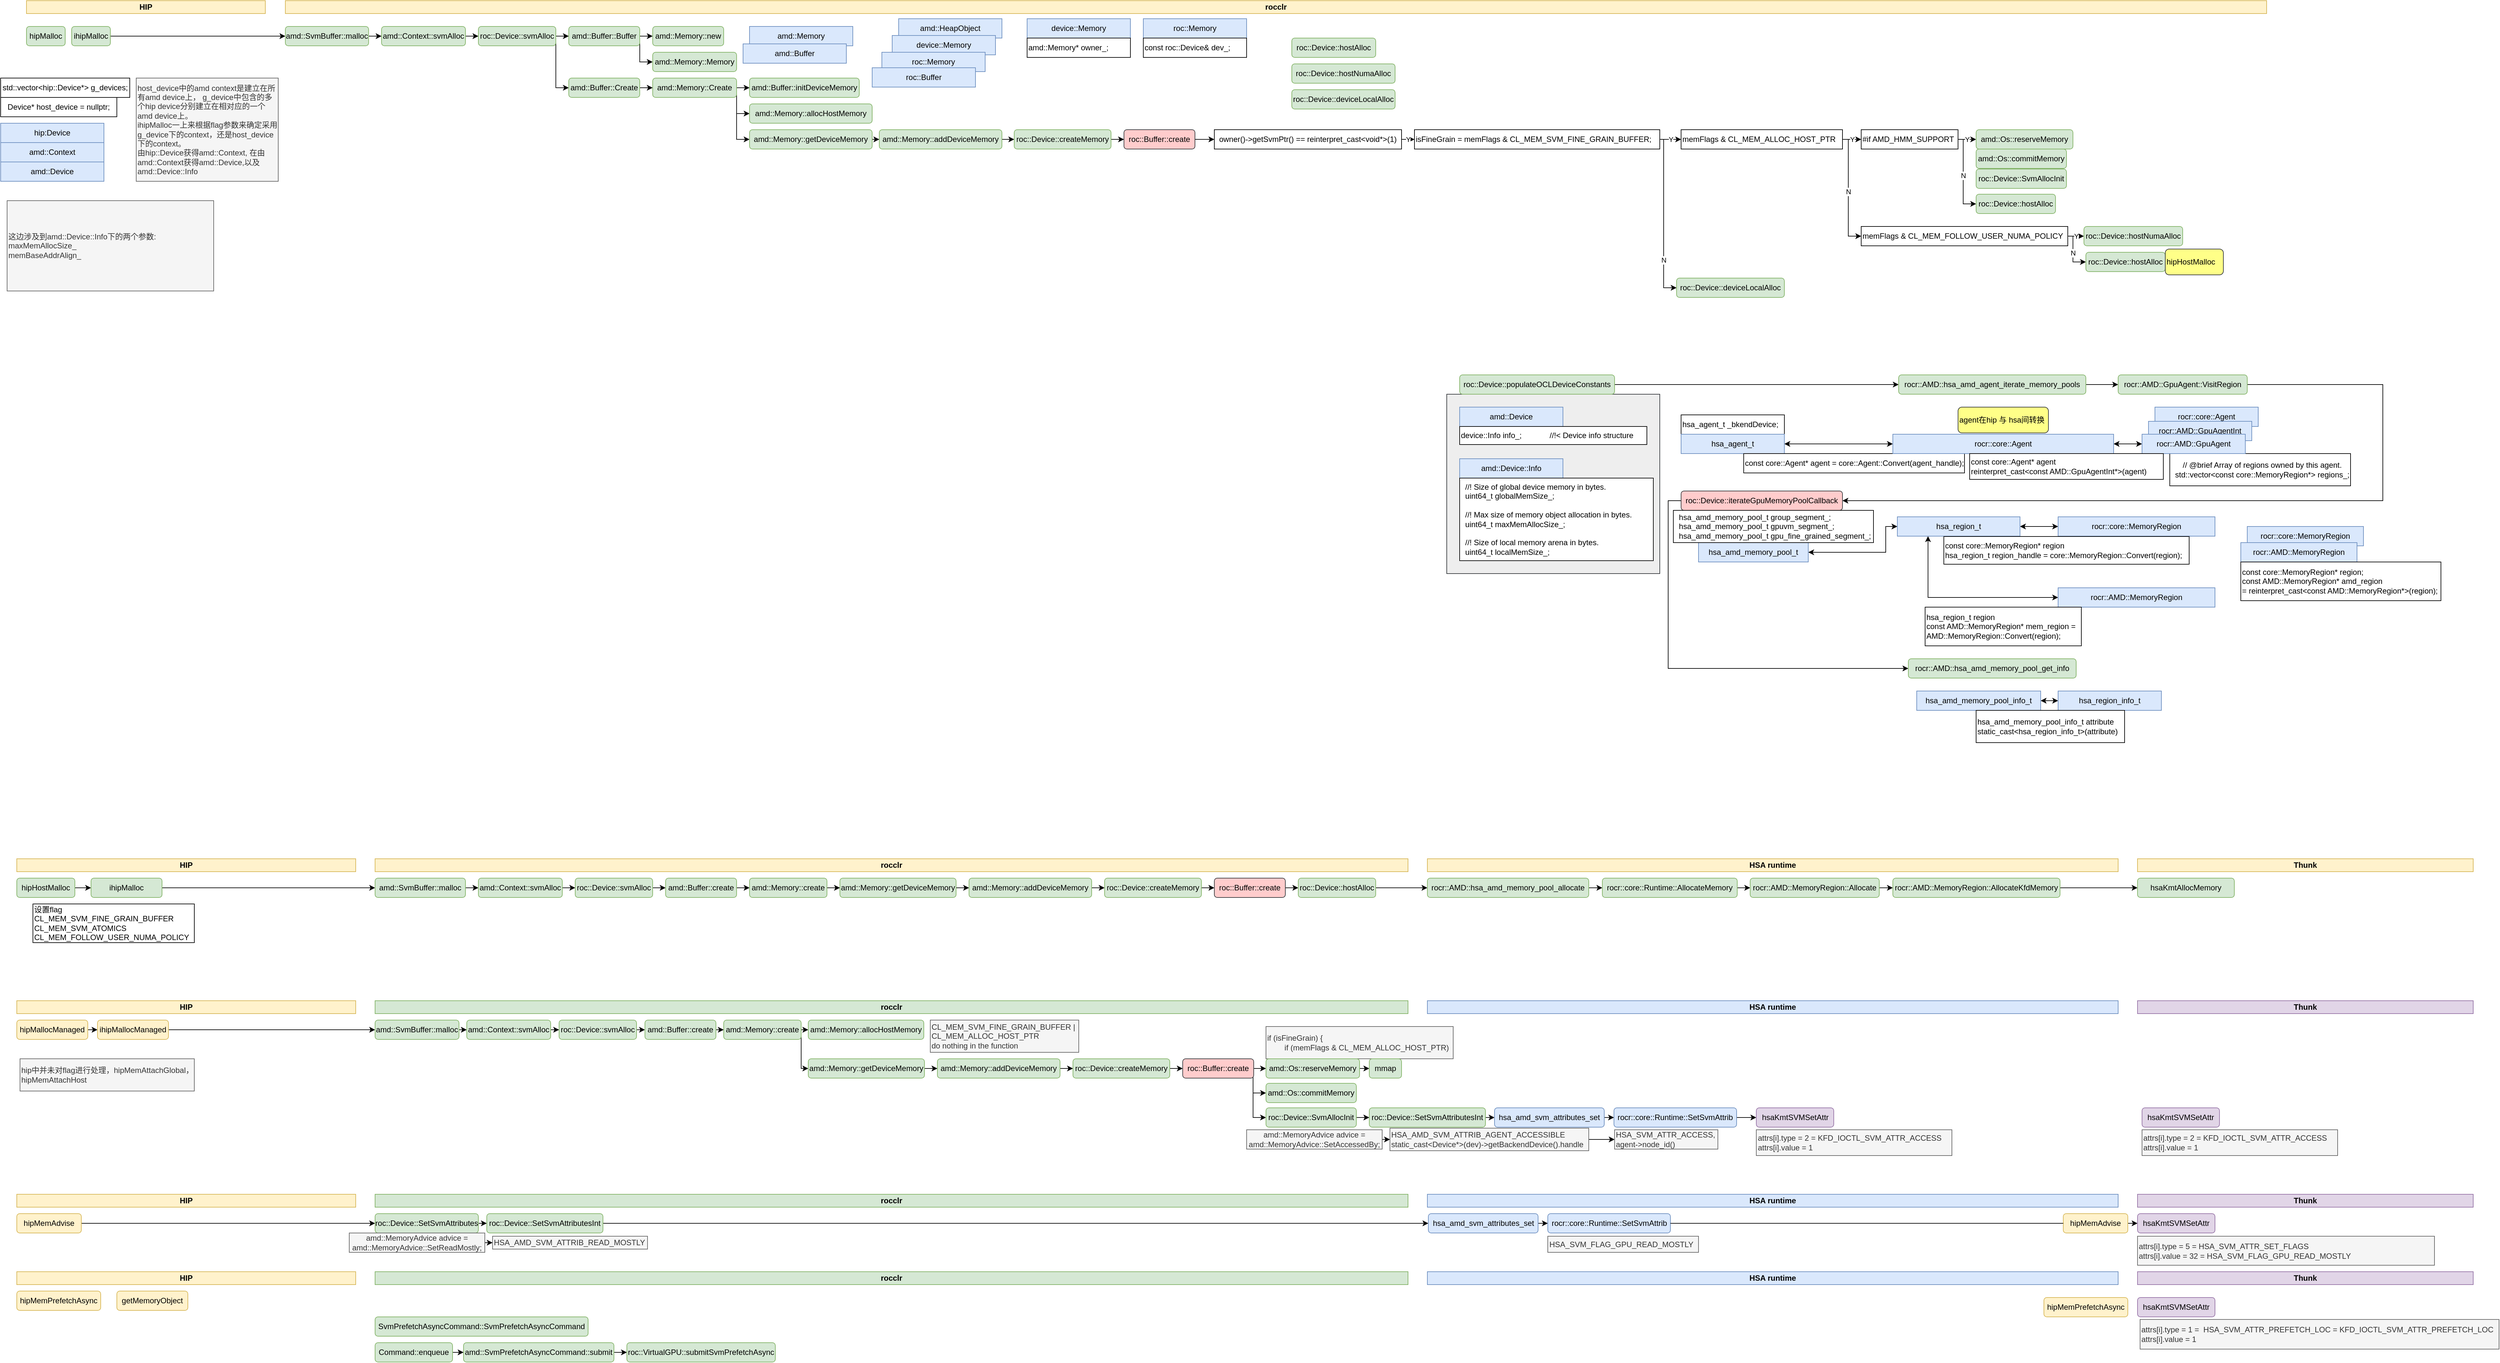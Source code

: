 <mxfile version="14.6.13" type="device"><diagram id="iDCG0i6jjJ-Q2rUXBGyJ" name="Page-1"><mxGraphModel dx="1422" dy="-285" grid="1" gridSize="10" guides="1" tooltips="1" connect="1" arrows="1" fold="1" page="1" pageScale="1" pageWidth="850" pageHeight="1100" math="0" shadow="0"><root><mxCell id="0"/><mxCell id="1" parent="0"/><mxCell id="7Oo-pyPRBO39qmMUe9C6-1" value="amd::HeapObject" style="rounded=0;whiteSpace=wrap;html=1;fillColor=#dae8fc;strokeColor=#6c8ebf;" parent="1" vertex="1"><mxGeometry x="1421" y="1208" width="160" height="30" as="geometry"/></mxCell><mxCell id="7Oo-pyPRBO39qmMUe9C6-2" value="amd::Memory" style="rounded=0;whiteSpace=wrap;html=1;fillColor=#dae8fc;strokeColor=#6c8ebf;" parent="1" vertex="1"><mxGeometry x="1190" y="1220" width="160" height="30" as="geometry"/></mxCell><mxCell id="7Oo-pyPRBO39qmMUe9C6-3" value="" style="rounded=0;whiteSpace=wrap;html=1;align=left;fillColor=#eeeeee;strokeColor=#36393d;" parent="1" vertex="1"><mxGeometry x="2270" y="1790" width="330" height="278" as="geometry"/></mxCell><mxCell id="7Oo-pyPRBO39qmMUe9C6-4" value="rocr::core::MemoryRegion" style="rounded=0;whiteSpace=wrap;html=1;fillColor=#dae8fc;strokeColor=#6c8ebf;" parent="1" vertex="1"><mxGeometry x="3510" y="1995" width="180" height="30" as="geometry"/></mxCell><mxCell id="7Oo-pyPRBO39qmMUe9C6-5" value="rocr::core::MemoryRegion" style="rounded=0;whiteSpace=wrap;html=1;fillColor=#dae8fc;strokeColor=#6c8ebf;" parent="1" vertex="1"><mxGeometry x="3217" y="1980" width="243" height="30" as="geometry"/></mxCell><mxCell id="7Oo-pyPRBO39qmMUe9C6-6" value="rocr::core::Agent" style="rounded=0;whiteSpace=wrap;html=1;fillColor=#dae8fc;strokeColor=#6c8ebf;" parent="1" vertex="1"><mxGeometry x="3367" y="1810" width="160" height="30" as="geometry"/></mxCell><mxCell id="7Oo-pyPRBO39qmMUe9C6-7" value="HIP" style="rounded=0;whiteSpace=wrap;html=1;fontStyle=1;fillColor=#fff2cc;strokeColor=#d6b656;" parent="1" vertex="1"><mxGeometry x="70" y="1180" width="370" height="20" as="geometry"/></mxCell><mxCell id="7Oo-pyPRBO39qmMUe9C6-8" value="rocclr" style="rounded=0;whiteSpace=wrap;html=1;fontStyle=1;fillColor=#fff2cc;strokeColor=#d6b656;" parent="1" vertex="1"><mxGeometry x="471" y="1180" width="3069" height="20" as="geometry"/></mxCell><mxCell id="7Oo-pyPRBO39qmMUe9C6-9" value="hipMalloc" style="rounded=1;whiteSpace=wrap;html=1;fillColor=#d5e8d4;strokeColor=#82b366;align=center;aspect=fixed;" parent="1" vertex="1"><mxGeometry x="70" y="1220" width="60" height="30" as="geometry"/></mxCell><mxCell id="7Oo-pyPRBO39qmMUe9C6-10" style="edgeStyle=orthogonalEdgeStyle;rounded=0;orthogonalLoop=1;jettySize=auto;html=1;exitX=1;exitY=0.5;exitDx=0;exitDy=0;entryX=0;entryY=0.5;entryDx=0;entryDy=0;startArrow=none;startFill=0;endArrow=classic;endFill=1;strokeColor=#000000;" parent="1" source="7Oo-pyPRBO39qmMUe9C6-11" target="7Oo-pyPRBO39qmMUe9C6-19" edge="1"><mxGeometry relative="1" as="geometry"/></mxCell><mxCell id="7Oo-pyPRBO39qmMUe9C6-11" value="ihipMalloc" style="rounded=1;whiteSpace=wrap;html=1;fillColor=#d5e8d4;strokeColor=#82b366;align=center;" parent="1" vertex="1"><mxGeometry x="140" y="1220" width="60" height="30" as="geometry"/></mxCell><mxCell id="7Oo-pyPRBO39qmMUe9C6-12" value="Device* host_device = nullptr;" style="rounded=0;whiteSpace=wrap;html=1;" parent="1" vertex="1"><mxGeometry x="30" y="1330" width="180" height="30" as="geometry"/></mxCell><mxCell id="7Oo-pyPRBO39qmMUe9C6-13" value="&lt;div&gt;std::vector&amp;lt;hip::Device*&amp;gt; g_devices;&lt;/div&gt;" style="rounded=0;whiteSpace=wrap;html=1;" parent="1" vertex="1"><mxGeometry x="30" y="1300" width="200" height="30" as="geometry"/></mxCell><mxCell id="7Oo-pyPRBO39qmMUe9C6-14" value="host_device中的amd context是建立在所有amd device上， g_device中包含的多个hip device分别建立在相对应的一个amd device上。&lt;br&gt;ihipMalloc一上来根据flag参数来确定采用g_device下的context，还是host_device下的context。&lt;br&gt;由hip::Device获得amd::Context, 在由amd::Context获得amd::Device,以及amd::Device::Info" style="rounded=0;whiteSpace=wrap;html=1;fillColor=#f5f5f5;fontColor=#333333;strokeColor=#666666;align=left;" parent="1" vertex="1"><mxGeometry x="240" y="1300" width="220" height="160" as="geometry"/></mxCell><mxCell id="7Oo-pyPRBO39qmMUe9C6-15" value="hip:Device" style="rounded=0;whiteSpace=wrap;html=1;fillColor=#dae8fc;strokeColor=#6c8ebf;" parent="1" vertex="1"><mxGeometry x="30" y="1370" width="160" height="30" as="geometry"/></mxCell><mxCell id="7Oo-pyPRBO39qmMUe9C6-16" value="amd::Context" style="rounded=0;whiteSpace=wrap;html=1;fillColor=#dae8fc;strokeColor=#6c8ebf;" parent="1" vertex="1"><mxGeometry x="30" y="1400" width="160" height="30" as="geometry"/></mxCell><mxCell id="7Oo-pyPRBO39qmMUe9C6-17" value="amd::Device" style="rounded=0;whiteSpace=wrap;html=1;fillColor=#dae8fc;strokeColor=#6c8ebf;" parent="1" vertex="1"><mxGeometry x="30" y="1430" width="160" height="30" as="geometry"/></mxCell><mxCell id="7Oo-pyPRBO39qmMUe9C6-18" style="edgeStyle=orthogonalEdgeStyle;rounded=0;orthogonalLoop=1;jettySize=auto;html=1;exitX=1;exitY=0.5;exitDx=0;exitDy=0;" parent="1" source="7Oo-pyPRBO39qmMUe9C6-19" target="7Oo-pyPRBO39qmMUe9C6-21" edge="1"><mxGeometry relative="1" as="geometry"/></mxCell><mxCell id="7Oo-pyPRBO39qmMUe9C6-19" value="amd::SvmBuffer::malloc" style="rounded=1;whiteSpace=wrap;html=1;fillColor=#d5e8d4;strokeColor=#82b366;align=center;" parent="1" vertex="1"><mxGeometry x="471" y="1220" width="129" height="30" as="geometry"/></mxCell><mxCell id="7Oo-pyPRBO39qmMUe9C6-20" style="edgeStyle=orthogonalEdgeStyle;rounded=0;orthogonalLoop=1;jettySize=auto;html=1;exitX=1;exitY=0.5;exitDx=0;exitDy=0;" parent="1" source="7Oo-pyPRBO39qmMUe9C6-21" target="7Oo-pyPRBO39qmMUe9C6-24" edge="1"><mxGeometry relative="1" as="geometry"/></mxCell><mxCell id="7Oo-pyPRBO39qmMUe9C6-21" value="amd::Context::svmAlloc" style="rounded=1;whiteSpace=wrap;html=1;fillColor=#d5e8d4;strokeColor=#82b366;align=center;" parent="1" vertex="1"><mxGeometry x="620" y="1220" width="130" height="30" as="geometry"/></mxCell><mxCell id="7Oo-pyPRBO39qmMUe9C6-22" style="edgeStyle=orthogonalEdgeStyle;rounded=0;orthogonalLoop=1;jettySize=auto;html=1;exitX=1;exitY=0.5;exitDx=0;exitDy=0;startArrow=none;startFill=0;endArrow=classic;endFill=1;strokeColor=#000000;" parent="1" source="7Oo-pyPRBO39qmMUe9C6-24" target="7Oo-pyPRBO39qmMUe9C6-69" edge="1"><mxGeometry relative="1" as="geometry"/></mxCell><mxCell id="7Oo-pyPRBO39qmMUe9C6-23" style="edgeStyle=orthogonalEdgeStyle;rounded=0;orthogonalLoop=1;jettySize=auto;html=1;exitX=1;exitY=0.5;exitDx=0;exitDy=0;entryX=0;entryY=0.5;entryDx=0;entryDy=0;startArrow=none;startFill=0;endArrow=classic;endFill=1;strokeColor=#000000;" parent="1" source="7Oo-pyPRBO39qmMUe9C6-24" target="7Oo-pyPRBO39qmMUe9C6-74" edge="1"><mxGeometry relative="1" as="geometry"><Array as="points"><mxPoint x="890" y="1315"/></Array></mxGeometry></mxCell><mxCell id="7Oo-pyPRBO39qmMUe9C6-24" value="roc::Device::svmAlloc" style="rounded=1;whiteSpace=wrap;html=1;fillColor=#d5e8d4;strokeColor=#82b366;align=center;" parent="1" vertex="1"><mxGeometry x="770" y="1220" width="120" height="30" as="geometry"/></mxCell><mxCell id="7Oo-pyPRBO39qmMUe9C6-25" style="edgeStyle=orthogonalEdgeStyle;rounded=0;orthogonalLoop=1;jettySize=auto;html=1;exitX=1;exitY=0.5;exitDx=0;exitDy=0;startArrow=none;startFill=0;endArrow=classic;endFill=1;strokeColor=#000000;" parent="1" source="7Oo-pyPRBO39qmMUe9C6-26" target="7Oo-pyPRBO39qmMUe9C6-122" edge="1"><mxGeometry relative="1" as="geometry"/></mxCell><mxCell id="7Oo-pyPRBO39qmMUe9C6-26" value="hipHostMalloc" style="rounded=1;whiteSpace=wrap;html=1;fillColor=#d5e8d4;strokeColor=#82b366;align=center;" parent="1" vertex="1"><mxGeometry x="55" y="2540" width="90" height="30" as="geometry"/></mxCell><mxCell id="7Oo-pyPRBO39qmMUe9C6-27" value="这边涉及到amd::Device::Info下的两个参数:&lt;br&gt;maxMemAllocSize_&lt;br&gt;memBaseAddrAlign_" style="rounded=0;whiteSpace=wrap;html=1;fillColor=#f5f5f5;fontColor=#333333;strokeColor=#666666;align=left;" parent="1" vertex="1"><mxGeometry x="40" y="1490" width="320" height="140" as="geometry"/></mxCell><mxCell id="7Oo-pyPRBO39qmMUe9C6-28" value="&lt;div&gt;&amp;nbsp; // @brief Array of regions owned by this agent.&lt;/div&gt;&lt;div&gt;&amp;nbsp; std::vector&amp;lt;const core::MemoryRegion*&amp;gt; regions_;&lt;/div&gt;" style="rounded=0;whiteSpace=wrap;html=1;" parent="1" vertex="1"><mxGeometry x="3390" y="1882" width="280" height="50" as="geometry"/></mxCell><mxCell id="7Oo-pyPRBO39qmMUe9C6-29" style="edgeStyle=orthogonalEdgeStyle;rounded=0;orthogonalLoop=1;jettySize=auto;html=1;exitX=1;exitY=0.5;exitDx=0;exitDy=0;entryX=1;entryY=0.5;entryDx=0;entryDy=0;" parent="1" source="7Oo-pyPRBO39qmMUe9C6-30" target="7Oo-pyPRBO39qmMUe9C6-36" edge="1"><mxGeometry relative="1" as="geometry"><Array as="points"><mxPoint x="3720" y="1775"/><mxPoint x="3720" y="1955"/></Array></mxGeometry></mxCell><mxCell id="7Oo-pyPRBO39qmMUe9C6-30" value="rocr::AMD::GpuAgent::VisitRegion" style="rounded=1;whiteSpace=wrap;html=1;fillColor=#d5e8d4;strokeColor=#82b366;align=center;" parent="1" vertex="1"><mxGeometry x="3310" y="1760" width="200" height="30" as="geometry"/></mxCell><mxCell id="7Oo-pyPRBO39qmMUe9C6-31" style="edgeStyle=orthogonalEdgeStyle;rounded=0;orthogonalLoop=1;jettySize=auto;html=1;exitX=1;exitY=0.5;exitDx=0;exitDy=0;entryX=0;entryY=0.5;entryDx=0;entryDy=0;" parent="1" source="7Oo-pyPRBO39qmMUe9C6-32" target="7Oo-pyPRBO39qmMUe9C6-34" edge="1"><mxGeometry relative="1" as="geometry"/></mxCell><mxCell id="7Oo-pyPRBO39qmMUe9C6-32" value="roc::Device::populateOCLDeviceConstants" style="rounded=1;whiteSpace=wrap;html=1;fillColor=#d5e8d4;strokeColor=#82b366;align=center;" parent="1" vertex="1"><mxGeometry x="2290" y="1760" width="240" height="30" as="geometry"/></mxCell><mxCell id="7Oo-pyPRBO39qmMUe9C6-33" style="edgeStyle=orthogonalEdgeStyle;rounded=0;orthogonalLoop=1;jettySize=auto;html=1;exitX=1;exitY=0.5;exitDx=0;exitDy=0;" parent="1" source="7Oo-pyPRBO39qmMUe9C6-34" target="7Oo-pyPRBO39qmMUe9C6-30" edge="1"><mxGeometry relative="1" as="geometry"/></mxCell><mxCell id="7Oo-pyPRBO39qmMUe9C6-34" value="rocr::AMD::hsa_amd_agent_iterate_memory_pools" style="rounded=1;whiteSpace=wrap;html=1;fillColor=#d5e8d4;strokeColor=#82b366;align=center;" parent="1" vertex="1"><mxGeometry x="2970" y="1760" width="290" height="30" as="geometry"/></mxCell><mxCell id="7Oo-pyPRBO39qmMUe9C6-35" style="edgeStyle=orthogonalEdgeStyle;rounded=0;orthogonalLoop=1;jettySize=auto;html=1;exitX=0;exitY=0.5;exitDx=0;exitDy=0;entryX=0;entryY=0.5;entryDx=0;entryDy=0;startArrow=none;startFill=0;endArrow=classic;endFill=1;strokeColor=#000000;" parent="1" source="7Oo-pyPRBO39qmMUe9C6-36" target="7Oo-pyPRBO39qmMUe9C6-55" edge="1"><mxGeometry relative="1" as="geometry"/></mxCell><mxCell id="7Oo-pyPRBO39qmMUe9C6-36" value="roc::Device::iterateGpuMemoryPoolCallback" style="rounded=1;whiteSpace=wrap;html=1;fillColor=#ffcccc;strokeColor=#36393d;align=center;" parent="1" vertex="1"><mxGeometry x="2633" y="1940" width="250" height="30" as="geometry"/></mxCell><mxCell id="7Oo-pyPRBO39qmMUe9C6-37" value="hsa_agent_t _bkendDevice;" style="rounded=0;whiteSpace=wrap;html=1;align=left;" parent="1" vertex="1"><mxGeometry x="2633" y="1822" width="160" height="30" as="geometry"/></mxCell><mxCell id="7Oo-pyPRBO39qmMUe9C6-38" style="edgeStyle=orthogonalEdgeStyle;rounded=0;orthogonalLoop=1;jettySize=auto;html=1;exitX=1;exitY=0.5;exitDx=0;exitDy=0;entryX=0;entryY=0.5;entryDx=0;entryDy=0;startArrow=classic;startFill=1;endArrow=classic;endFill=1;strokeColor=#000000;" parent="1" source="7Oo-pyPRBO39qmMUe9C6-39" target="7Oo-pyPRBO39qmMUe9C6-42" edge="1"><mxGeometry relative="1" as="geometry"/></mxCell><mxCell id="7Oo-pyPRBO39qmMUe9C6-39" value="hsa_agent_t" style="rounded=0;whiteSpace=wrap;html=1;fillColor=#dae8fc;strokeColor=#6c8ebf;" parent="1" vertex="1"><mxGeometry x="2633" y="1852" width="160" height="30" as="geometry"/></mxCell><mxCell id="7Oo-pyPRBO39qmMUe9C6-40" value="const core::Agent* agent = core::Agent::Convert(agent_handle);" style="rounded=0;whiteSpace=wrap;html=1;align=left;" parent="1" vertex="1"><mxGeometry x="2730" y="1882" width="342" height="30" as="geometry"/></mxCell><mxCell id="7Oo-pyPRBO39qmMUe9C6-41" style="edgeStyle=orthogonalEdgeStyle;rounded=0;orthogonalLoop=1;jettySize=auto;html=1;exitX=1;exitY=0.5;exitDx=0;exitDy=0;entryX=0;entryY=0.5;entryDx=0;entryDy=0;startArrow=classic;startFill=1;endArrow=classic;endFill=1;strokeColor=#000000;" parent="1" source="7Oo-pyPRBO39qmMUe9C6-42" target="7Oo-pyPRBO39qmMUe9C6-44" edge="1"><mxGeometry relative="1" as="geometry"/></mxCell><mxCell id="7Oo-pyPRBO39qmMUe9C6-42" value="rocr::core::Agent" style="rounded=0;whiteSpace=wrap;html=1;fillColor=#dae8fc;strokeColor=#6c8ebf;" parent="1" vertex="1"><mxGeometry x="2961" y="1852" width="342" height="30" as="geometry"/></mxCell><mxCell id="7Oo-pyPRBO39qmMUe9C6-43" value="rocr::AMD::GpuAgentInt" style="rounded=0;whiteSpace=wrap;html=1;fillColor=#dae8fc;strokeColor=#6c8ebf;" parent="1" vertex="1"><mxGeometry x="3357" y="1832" width="160" height="30" as="geometry"/></mxCell><mxCell id="7Oo-pyPRBO39qmMUe9C6-44" value="rocr::AMD::GpuAgent" style="rounded=0;whiteSpace=wrap;html=1;fillColor=#dae8fc;strokeColor=#6c8ebf;" parent="1" vertex="1"><mxGeometry x="3347" y="1852" width="160" height="30" as="geometry"/></mxCell><mxCell id="7Oo-pyPRBO39qmMUe9C6-45" value="const core::Agent* agent&lt;br&gt;reinterpret_cast&amp;lt;const AMD::GpuAgentInt*&amp;gt;(agent)" style="rounded=0;whiteSpace=wrap;html=1;align=left;" parent="1" vertex="1"><mxGeometry x="3080" y="1882" width="300" height="40" as="geometry"/></mxCell><mxCell id="7Oo-pyPRBO39qmMUe9C6-46" value="agent在hip 与 hsa间转换" style="rounded=1;whiteSpace=wrap;html=1;fillColor=#ffff88;strokeColor=#36393d;align=left;" parent="1" vertex="1"><mxGeometry x="3062" y="1810" width="140" height="40" as="geometry"/></mxCell><mxCell id="7Oo-pyPRBO39qmMUe9C6-47" value="rocr::AMD::MemoryRegion" style="rounded=0;whiteSpace=wrap;html=1;fillColor=#dae8fc;strokeColor=#6c8ebf;" parent="1" vertex="1"><mxGeometry x="3500" y="2020" width="180" height="30" as="geometry"/></mxCell><mxCell id="7Oo-pyPRBO39qmMUe9C6-48" value="const core::MemoryRegion* region;&lt;br&gt;&lt;div&gt;const AMD::MemoryRegion* amd_region =&lt;span&gt;&amp;nbsp;reinterpret_cast&amp;lt;const AMD::MemoryRegion*&amp;gt;(region);&lt;/span&gt;&lt;/div&gt;" style="rounded=0;whiteSpace=wrap;html=1;align=left;" parent="1" vertex="1"><mxGeometry x="3500" y="2050" width="310" height="60" as="geometry"/></mxCell><mxCell id="7Oo-pyPRBO39qmMUe9C6-49" style="edgeStyle=orthogonalEdgeStyle;rounded=0;orthogonalLoop=1;jettySize=auto;html=1;exitX=1;exitY=0.5;exitDx=0;exitDy=0;startArrow=classic;startFill=1;endArrow=classic;endFill=1;strokeColor=#000000;" parent="1" source="7Oo-pyPRBO39qmMUe9C6-51" target="7Oo-pyPRBO39qmMUe9C6-5" edge="1"><mxGeometry relative="1" as="geometry"/></mxCell><mxCell id="7Oo-pyPRBO39qmMUe9C6-50" style="edgeStyle=orthogonalEdgeStyle;rounded=0;orthogonalLoop=1;jettySize=auto;html=1;exitX=0.25;exitY=1;exitDx=0;exitDy=0;entryX=0;entryY=0.5;entryDx=0;entryDy=0;startArrow=classic;startFill=1;endArrow=classic;endFill=1;strokeColor=#000000;" parent="1" source="7Oo-pyPRBO39qmMUe9C6-51" target="7Oo-pyPRBO39qmMUe9C6-56" edge="1"><mxGeometry relative="1" as="geometry"/></mxCell><mxCell id="7Oo-pyPRBO39qmMUe9C6-51" value="hsa_region_t" style="rounded=0;whiteSpace=wrap;html=1;fillColor=#dae8fc;strokeColor=#6c8ebf;" parent="1" vertex="1"><mxGeometry x="2968" y="1980" width="190" height="30" as="geometry"/></mxCell><mxCell id="7Oo-pyPRBO39qmMUe9C6-52" value="const core::MemoryRegion* region&lt;br&gt;hsa_region_t region_handle = core::MemoryRegion::Convert(region);" style="rounded=0;whiteSpace=wrap;html=1;align=left;" parent="1" vertex="1"><mxGeometry x="3040" y="2010.5" width="380" height="43" as="geometry"/></mxCell><mxCell id="7Oo-pyPRBO39qmMUe9C6-53" style="edgeStyle=orthogonalEdgeStyle;rounded=0;orthogonalLoop=1;jettySize=auto;html=1;exitX=1;exitY=0.5;exitDx=0;exitDy=0;entryX=0;entryY=0.5;entryDx=0;entryDy=0;startArrow=classic;startFill=1;endArrow=classic;endFill=1;strokeColor=#000000;" parent="1" source="7Oo-pyPRBO39qmMUe9C6-54" target="7Oo-pyPRBO39qmMUe9C6-51" edge="1"><mxGeometry relative="1" as="geometry"><Array as="points"><mxPoint x="2950" y="2035"/><mxPoint x="2950" y="1995"/></Array></mxGeometry></mxCell><mxCell id="7Oo-pyPRBO39qmMUe9C6-54" value="hsa_amd_memory_pool_t" style="rounded=0;whiteSpace=wrap;html=1;fillColor=#dae8fc;strokeColor=#6c8ebf;" parent="1" vertex="1"><mxGeometry x="2660" y="2020" width="170" height="30" as="geometry"/></mxCell><mxCell id="7Oo-pyPRBO39qmMUe9C6-55" value="rocr::AMD::hsa_amd_memory_pool_get_info" style="rounded=1;whiteSpace=wrap;html=1;fillColor=#d5e8d4;strokeColor=#82b366;align=center;" parent="1" vertex="1"><mxGeometry x="2985" y="2200" width="260" height="30" as="geometry"/></mxCell><mxCell id="7Oo-pyPRBO39qmMUe9C6-56" value="rocr::AMD::MemoryRegion" style="rounded=0;whiteSpace=wrap;html=1;fillColor=#dae8fc;strokeColor=#6c8ebf;" parent="1" vertex="1"><mxGeometry x="3217" y="2090" width="243" height="30" as="geometry"/></mxCell><mxCell id="7Oo-pyPRBO39qmMUe9C6-57" value="hsa_region_t region&lt;br&gt;const AMD::MemoryRegion* mem_region = AMD::MemoryRegion::Convert(region);" style="rounded=0;whiteSpace=wrap;html=1;align=left;" parent="1" vertex="1"><mxGeometry x="3011" y="2120" width="242" height="60" as="geometry"/></mxCell><mxCell id="7Oo-pyPRBO39qmMUe9C6-58" style="edgeStyle=orthogonalEdgeStyle;rounded=0;orthogonalLoop=1;jettySize=auto;html=1;exitX=1;exitY=0.5;exitDx=0;exitDy=0;entryX=0;entryY=0.5;entryDx=0;entryDy=0;startArrow=classic;startFill=1;endArrow=classic;endFill=1;strokeColor=#000000;" parent="1" source="7Oo-pyPRBO39qmMUe9C6-59" target="7Oo-pyPRBO39qmMUe9C6-60" edge="1"><mxGeometry relative="1" as="geometry"/></mxCell><mxCell id="7Oo-pyPRBO39qmMUe9C6-59" value="hsa_amd_memory_pool_info_t" style="rounded=0;whiteSpace=wrap;html=1;fillColor=#dae8fc;strokeColor=#6c8ebf;" parent="1" vertex="1"><mxGeometry x="2998" y="2250" width="192" height="30" as="geometry"/></mxCell><mxCell id="7Oo-pyPRBO39qmMUe9C6-60" value="hsa_region_info_t" style="rounded=0;whiteSpace=wrap;html=1;fillColor=#dae8fc;strokeColor=#6c8ebf;" parent="1" vertex="1"><mxGeometry x="3217" y="2250" width="160" height="30" as="geometry"/></mxCell><mxCell id="7Oo-pyPRBO39qmMUe9C6-61" value="hsa_amd_memory_pool_info_t attribute&lt;br&gt;static_cast&amp;lt;hsa_region_info_t&amp;gt;(attribute)" style="rounded=0;whiteSpace=wrap;html=1;align=left;" parent="1" vertex="1"><mxGeometry x="3090" y="2280" width="230" height="50" as="geometry"/></mxCell><mxCell id="7Oo-pyPRBO39qmMUe9C6-62" value="&lt;div&gt;&amp;nbsp; hsa_amd_memory_pool_t group_segment_;&lt;/div&gt;&lt;div&gt;&amp;nbsp; hsa_amd_memory_pool_t gpuvm_segment_;&lt;/div&gt;&lt;div&gt;&amp;nbsp; hsa_amd_memory_pool_t gpu_fine_grained_segment_;&lt;/div&gt;" style="rounded=0;whiteSpace=wrap;html=1;align=left;" parent="1" vertex="1"><mxGeometry x="2621" y="1970" width="310" height="50" as="geometry"/></mxCell><mxCell id="7Oo-pyPRBO39qmMUe9C6-63" value="amd::Device" style="rounded=0;whiteSpace=wrap;html=1;fillColor=#dae8fc;strokeColor=#6c8ebf;" parent="1" vertex="1"><mxGeometry x="2290" y="1810" width="160" height="30" as="geometry"/></mxCell><mxCell id="7Oo-pyPRBO39qmMUe9C6-64" value="device::Info info_;&amp;nbsp; &amp;nbsp; &amp;nbsp; &amp;nbsp; &amp;nbsp; &amp;nbsp; &amp;nbsp;//!&amp;lt; Device info structure" style="rounded=0;whiteSpace=wrap;html=1;align=left;" parent="1" vertex="1"><mxGeometry x="2290" y="1840" width="290" height="28" as="geometry"/></mxCell><mxCell id="7Oo-pyPRBO39qmMUe9C6-65" value="amd::Device::Info" style="rounded=0;whiteSpace=wrap;html=1;fillColor=#dae8fc;strokeColor=#6c8ebf;" parent="1" vertex="1"><mxGeometry x="2290" y="1890" width="160" height="30" as="geometry"/></mxCell><mxCell id="7Oo-pyPRBO39qmMUe9C6-66" value="&lt;div&gt;&amp;nbsp; //! Size of global device memory in bytes.&lt;/div&gt;&lt;div&gt;&amp;nbsp; uint64_t globalMemSize_;&lt;/div&gt;&lt;div&gt;&lt;br&gt;&lt;/div&gt;&lt;div&gt;&lt;div&gt;&amp;nbsp; //! Max size of memory object allocation in bytes.&lt;/div&gt;&lt;div&gt;&amp;nbsp; uint64_t maxMemAllocSize_;&lt;/div&gt;&lt;/div&gt;&lt;div&gt;&lt;br&gt;&lt;/div&gt;&lt;div&gt;&lt;div&gt;&amp;nbsp; //! Size of local memory arena in bytes.&lt;/div&gt;&lt;div&gt;&amp;nbsp; uint64_t localMemSize_;&lt;/div&gt;&lt;/div&gt;" style="rounded=0;whiteSpace=wrap;html=1;align=left;" parent="1" vertex="1"><mxGeometry x="2290" y="1920" width="300" height="128" as="geometry"/></mxCell><mxCell id="7Oo-pyPRBO39qmMUe9C6-67" style="edgeStyle=orthogonalEdgeStyle;rounded=0;orthogonalLoop=1;jettySize=auto;html=1;exitX=1;exitY=0.5;exitDx=0;exitDy=0;entryX=0;entryY=0.5;entryDx=0;entryDy=0;startArrow=none;startFill=0;endArrow=classic;endFill=1;strokeColor=#000000;" parent="1" source="7Oo-pyPRBO39qmMUe9C6-69" target="7Oo-pyPRBO39qmMUe9C6-70" edge="1"><mxGeometry relative="1" as="geometry"/></mxCell><mxCell id="7Oo-pyPRBO39qmMUe9C6-68" style="edgeStyle=orthogonalEdgeStyle;rounded=0;orthogonalLoop=1;jettySize=auto;html=1;exitX=1;exitY=0.5;exitDx=0;exitDy=0;entryX=0;entryY=0.5;entryDx=0;entryDy=0;startArrow=none;startFill=0;endArrow=classic;endFill=1;strokeColor=#000000;" parent="1" source="7Oo-pyPRBO39qmMUe9C6-69" target="7Oo-pyPRBO39qmMUe9C6-71" edge="1"><mxGeometry relative="1" as="geometry"><Array as="points"><mxPoint x="1020" y="1275"/></Array></mxGeometry></mxCell><mxCell id="7Oo-pyPRBO39qmMUe9C6-69" value="amd::Buffer::Buffer" style="rounded=1;whiteSpace=wrap;html=1;fillColor=#d5e8d4;strokeColor=#82b366;align=center;" parent="1" vertex="1"><mxGeometry x="910" y="1220" width="110" height="30" as="geometry"/></mxCell><mxCell id="7Oo-pyPRBO39qmMUe9C6-70" value="amd::Memory::new" style="rounded=1;whiteSpace=wrap;html=1;fillColor=#d5e8d4;strokeColor=#82b366;align=center;" parent="1" vertex="1"><mxGeometry x="1040" y="1220" width="110" height="30" as="geometry"/></mxCell><mxCell id="7Oo-pyPRBO39qmMUe9C6-71" value="amd::Memory::Memory" style="rounded=1;whiteSpace=wrap;html=1;fillColor=#d5e8d4;strokeColor=#82b366;align=center;" parent="1" vertex="1"><mxGeometry x="1040" y="1260" width="130" height="30" as="geometry"/></mxCell><mxCell id="7Oo-pyPRBO39qmMUe9C6-72" value="amd::Buffer" style="rounded=0;whiteSpace=wrap;html=1;fillColor=#dae8fc;strokeColor=#6c8ebf;" parent="1" vertex="1"><mxGeometry x="1180" y="1247" width="160" height="30" as="geometry"/></mxCell><mxCell id="7Oo-pyPRBO39qmMUe9C6-73" style="edgeStyle=orthogonalEdgeStyle;rounded=0;orthogonalLoop=1;jettySize=auto;html=1;exitX=1;exitY=0.5;exitDx=0;exitDy=0;startArrow=none;startFill=0;endArrow=classic;endFill=1;strokeColor=#000000;" parent="1" source="7Oo-pyPRBO39qmMUe9C6-74" target="7Oo-pyPRBO39qmMUe9C6-78" edge="1"><mxGeometry relative="1" as="geometry"/></mxCell><mxCell id="7Oo-pyPRBO39qmMUe9C6-74" value="amd::Buffer::Create" style="rounded=1;whiteSpace=wrap;html=1;fillColor=#d5e8d4;strokeColor=#82b366;align=center;" parent="1" vertex="1"><mxGeometry x="910" y="1300" width="110" height="30" as="geometry"/></mxCell><mxCell id="7Oo-pyPRBO39qmMUe9C6-75" style="edgeStyle=orthogonalEdgeStyle;rounded=0;orthogonalLoop=1;jettySize=auto;html=1;exitX=1;exitY=0.5;exitDx=0;exitDy=0;startArrow=none;startFill=0;endArrow=classic;endFill=1;strokeColor=#000000;" parent="1" source="7Oo-pyPRBO39qmMUe9C6-78" target="7Oo-pyPRBO39qmMUe9C6-79" edge="1"><mxGeometry relative="1" as="geometry"/></mxCell><mxCell id="7Oo-pyPRBO39qmMUe9C6-76" style="edgeStyle=orthogonalEdgeStyle;rounded=0;orthogonalLoop=1;jettySize=auto;html=1;exitX=1;exitY=0.5;exitDx=0;exitDy=0;entryX=0;entryY=0.5;entryDx=0;entryDy=0;startArrow=none;startFill=0;endArrow=classic;endFill=1;strokeColor=#000000;" parent="1" source="7Oo-pyPRBO39qmMUe9C6-78" target="7Oo-pyPRBO39qmMUe9C6-80" edge="1"><mxGeometry relative="1" as="geometry"><Array as="points"><mxPoint x="1170" y="1355"/></Array></mxGeometry></mxCell><mxCell id="7Oo-pyPRBO39qmMUe9C6-77" style="edgeStyle=orthogonalEdgeStyle;rounded=0;orthogonalLoop=1;jettySize=auto;html=1;exitX=1;exitY=0.5;exitDx=0;exitDy=0;entryX=0;entryY=0.5;entryDx=0;entryDy=0;startArrow=none;startFill=0;endArrow=classic;endFill=1;strokeColor=#000000;" parent="1" source="7Oo-pyPRBO39qmMUe9C6-78" target="7Oo-pyPRBO39qmMUe9C6-82" edge="1"><mxGeometry relative="1" as="geometry"><Array as="points"><mxPoint x="1170" y="1395"/></Array></mxGeometry></mxCell><mxCell id="7Oo-pyPRBO39qmMUe9C6-78" value="amd::Memory::Create" style="rounded=1;whiteSpace=wrap;html=1;fillColor=#d5e8d4;strokeColor=#82b366;align=center;" parent="1" vertex="1"><mxGeometry x="1040" y="1300" width="130" height="30" as="geometry"/></mxCell><mxCell id="7Oo-pyPRBO39qmMUe9C6-79" value="amd::Buffer::initDeviceMemory" style="rounded=1;whiteSpace=wrap;html=1;fillColor=#d5e8d4;strokeColor=#82b366;align=center;" parent="1" vertex="1"><mxGeometry x="1190" y="1300" width="170" height="30" as="geometry"/></mxCell><mxCell id="7Oo-pyPRBO39qmMUe9C6-80" value="amd::Memory::allocHostMemory" style="rounded=1;whiteSpace=wrap;html=1;fillColor=#d5e8d4;strokeColor=#82b366;align=center;" parent="1" vertex="1"><mxGeometry x="1190" y="1340" width="190" height="30" as="geometry"/></mxCell><mxCell id="7Oo-pyPRBO39qmMUe9C6-81" style="edgeStyle=orthogonalEdgeStyle;rounded=0;orthogonalLoop=1;jettySize=auto;html=1;exitX=1;exitY=0.5;exitDx=0;exitDy=0;startArrow=none;startFill=0;endArrow=classic;endFill=1;strokeColor=#000000;" parent="1" source="7Oo-pyPRBO39qmMUe9C6-82" target="7Oo-pyPRBO39qmMUe9C6-84" edge="1"><mxGeometry relative="1" as="geometry"/></mxCell><mxCell id="7Oo-pyPRBO39qmMUe9C6-82" value="amd::Memory::getDeviceMemory" style="rounded=1;whiteSpace=wrap;html=1;fillColor=#d5e8d4;strokeColor=#82b366;align=center;" parent="1" vertex="1"><mxGeometry x="1190" y="1380" width="190" height="30" as="geometry"/></mxCell><mxCell id="7Oo-pyPRBO39qmMUe9C6-83" style="edgeStyle=orthogonalEdgeStyle;rounded=0;orthogonalLoop=1;jettySize=auto;html=1;exitX=1;exitY=0.5;exitDx=0;exitDy=0;startArrow=none;startFill=0;endArrow=classic;endFill=1;strokeColor=#000000;" parent="1" source="7Oo-pyPRBO39qmMUe9C6-84" target="7Oo-pyPRBO39qmMUe9C6-86" edge="1"><mxGeometry relative="1" as="geometry"/></mxCell><mxCell id="7Oo-pyPRBO39qmMUe9C6-84" value="amd::Memory::addDeviceMemory" style="rounded=1;whiteSpace=wrap;html=1;fillColor=#d5e8d4;strokeColor=#82b366;align=center;" parent="1" vertex="1"><mxGeometry x="1391" y="1380" width="190" height="30" as="geometry"/></mxCell><mxCell id="7Oo-pyPRBO39qmMUe9C6-85" style="edgeStyle=orthogonalEdgeStyle;rounded=0;orthogonalLoop=1;jettySize=auto;html=1;exitX=1;exitY=0.5;exitDx=0;exitDy=0;startArrow=none;startFill=0;endArrow=classic;endFill=1;strokeColor=#000000;" parent="1" source="7Oo-pyPRBO39qmMUe9C6-86" target="7Oo-pyPRBO39qmMUe9C6-95" edge="1"><mxGeometry relative="1" as="geometry"/></mxCell><mxCell id="7Oo-pyPRBO39qmMUe9C6-86" value="roc::Device::createMemory" style="rounded=1;whiteSpace=wrap;html=1;fillColor=#d5e8d4;strokeColor=#82b366;align=center;" parent="1" vertex="1"><mxGeometry x="1600" y="1380" width="150" height="30" as="geometry"/></mxCell><mxCell id="7Oo-pyPRBO39qmMUe9C6-87" value="device::Memory" style="rounded=0;whiteSpace=wrap;html=1;fillColor=#dae8fc;strokeColor=#6c8ebf;" parent="1" vertex="1"><mxGeometry x="1411" y="1234" width="160" height="30" as="geometry"/></mxCell><mxCell id="7Oo-pyPRBO39qmMUe9C6-88" value="roc::Memory" style="rounded=0;whiteSpace=wrap;html=1;fillColor=#dae8fc;strokeColor=#6c8ebf;" parent="1" vertex="1"><mxGeometry x="1395" y="1260" width="160" height="30" as="geometry"/></mxCell><mxCell id="7Oo-pyPRBO39qmMUe9C6-89" value="roc::Buffer" style="rounded=0;whiteSpace=wrap;html=1;fillColor=#dae8fc;strokeColor=#6c8ebf;" parent="1" vertex="1"><mxGeometry x="1380" y="1284" width="160" height="30" as="geometry"/></mxCell><mxCell id="7Oo-pyPRBO39qmMUe9C6-90" value="device::Memory" style="rounded=0;whiteSpace=wrap;html=1;fillColor=#dae8fc;strokeColor=#6c8ebf;" parent="1" vertex="1"><mxGeometry x="1620" y="1208" width="160" height="30" as="geometry"/></mxCell><mxCell id="7Oo-pyPRBO39qmMUe9C6-91" value="amd::Memory* owner_;" style="rounded=0;whiteSpace=wrap;html=1;align=left;" parent="1" vertex="1"><mxGeometry x="1620" y="1238" width="160" height="30" as="geometry"/></mxCell><mxCell id="7Oo-pyPRBO39qmMUe9C6-92" value="roc::Memory" style="rounded=0;whiteSpace=wrap;html=1;fillColor=#dae8fc;strokeColor=#6c8ebf;" parent="1" vertex="1"><mxGeometry x="1800" y="1208" width="160" height="30" as="geometry"/></mxCell><mxCell id="7Oo-pyPRBO39qmMUe9C6-93" value="const roc::Device&amp;amp; dev_;" style="rounded=0;whiteSpace=wrap;html=1;align=left;" parent="1" vertex="1"><mxGeometry x="1800" y="1238" width="160" height="30" as="geometry"/></mxCell><mxCell id="7Oo-pyPRBO39qmMUe9C6-94" style="edgeStyle=orthogonalEdgeStyle;rounded=0;orthogonalLoop=1;jettySize=auto;html=1;exitX=1;exitY=0.5;exitDx=0;exitDy=0;startArrow=none;startFill=0;endArrow=classic;endFill=1;strokeColor=#000000;" parent="1" source="7Oo-pyPRBO39qmMUe9C6-95" edge="1"><mxGeometry relative="1" as="geometry"><mxPoint x="1910" y="1395.053" as="targetPoint"/></mxGeometry></mxCell><mxCell id="7Oo-pyPRBO39qmMUe9C6-95" value="roc::Buffer::create" style="rounded=1;whiteSpace=wrap;html=1;fillColor=#ffcccc;strokeColor=#36393d;align=center;" parent="1" vertex="1"><mxGeometry x="1770" y="1380" width="110" height="30" as="geometry"/></mxCell><mxCell id="7Oo-pyPRBO39qmMUe9C6-96" value="roc::Device::hostAlloc" style="rounded=1;whiteSpace=wrap;html=1;fillColor=#d5e8d4;strokeColor=#82b366;align=center;" parent="1" vertex="1"><mxGeometry x="2030" y="1238" width="130" height="30" as="geometry"/></mxCell><mxCell id="7Oo-pyPRBO39qmMUe9C6-97" value="roc::Device::hostNumaAlloc" style="rounded=1;whiteSpace=wrap;html=1;fillColor=#d5e8d4;strokeColor=#82b366;align=center;" parent="1" vertex="1"><mxGeometry x="2030" y="1278" width="160" height="30" as="geometry"/></mxCell><mxCell id="7Oo-pyPRBO39qmMUe9C6-98" value="roc::Device::deviceLocalAlloc" style="rounded=1;whiteSpace=wrap;html=1;fillColor=#d5e8d4;strokeColor=#82b366;align=center;" parent="1" vertex="1"><mxGeometry x="2030" y="1318" width="160" height="30" as="geometry"/></mxCell><mxCell id="7Oo-pyPRBO39qmMUe9C6-99" value="Y" style="edgeStyle=orthogonalEdgeStyle;rounded=0;orthogonalLoop=1;jettySize=auto;html=1;exitX=1;exitY=0.5;exitDx=0;exitDy=0;entryX=0;entryY=0.5;entryDx=0;entryDy=0;startArrow=none;startFill=0;endArrow=classic;endFill=1;strokeColor=#000000;" parent="1" source="7Oo-pyPRBO39qmMUe9C6-100" target="7Oo-pyPRBO39qmMUe9C6-104" edge="1"><mxGeometry relative="1" as="geometry"/></mxCell><mxCell id="7Oo-pyPRBO39qmMUe9C6-100" value="owner()-&amp;gt;getSvmPtr() == reinterpret_cast&amp;lt;void*&amp;gt;(1)" style="rounded=0;whiteSpace=wrap;html=1;" parent="1" vertex="1"><mxGeometry x="1910" y="1380" width="290" height="30" as="geometry"/></mxCell><mxCell id="7Oo-pyPRBO39qmMUe9C6-101" value="Y" style="edgeStyle=orthogonalEdgeStyle;rounded=0;orthogonalLoop=1;jettySize=auto;html=1;exitX=1;exitY=0.5;exitDx=0;exitDy=0;startArrow=none;startFill=0;endArrow=classic;endFill=1;strokeColor=#000000;" parent="1" source="7Oo-pyPRBO39qmMUe9C6-104" target="7Oo-pyPRBO39qmMUe9C6-107" edge="1"><mxGeometry relative="1" as="geometry"/></mxCell><mxCell id="7Oo-pyPRBO39qmMUe9C6-102" style="edgeStyle=orthogonalEdgeStyle;rounded=0;orthogonalLoop=1;jettySize=auto;html=1;exitX=1;exitY=0.5;exitDx=0;exitDy=0;entryX=0;entryY=0.5;entryDx=0;entryDy=0;startArrow=none;startFill=0;endArrow=classic;endFill=1;strokeColor=#000000;" parent="1" source="7Oo-pyPRBO39qmMUe9C6-104" target="7Oo-pyPRBO39qmMUe9C6-120" edge="1"><mxGeometry relative="1" as="geometry"><Array as="points"><mxPoint x="2606" y="1395"/><mxPoint x="2606" y="1625"/></Array></mxGeometry></mxCell><mxCell id="7Oo-pyPRBO39qmMUe9C6-103" value="N" style="edgeLabel;html=1;align=center;verticalAlign=middle;resizable=0;points=[];" parent="7Oo-pyPRBO39qmMUe9C6-102" vertex="1" connectable="0"><mxGeometry x="0.507" relative="1" as="geometry"><mxPoint as="offset"/></mxGeometry></mxCell><mxCell id="7Oo-pyPRBO39qmMUe9C6-104" value="&lt;div&gt;isFineGrain = memFlags &amp;amp; CL_MEM_SVM_FINE_GRAIN_BUFFER;&lt;/div&gt;" style="rounded=0;whiteSpace=wrap;html=1;align=left;" parent="1" vertex="1"><mxGeometry x="2220" y="1380" width="380" height="30" as="geometry"/></mxCell><mxCell id="7Oo-pyPRBO39qmMUe9C6-105" value="Y" style="edgeStyle=orthogonalEdgeStyle;rounded=0;orthogonalLoop=1;jettySize=auto;html=1;exitX=1;exitY=0.5;exitDx=0;exitDy=0;startArrow=none;startFill=0;endArrow=classic;endFill=1;strokeColor=#000000;" parent="1" source="7Oo-pyPRBO39qmMUe9C6-107" target="7Oo-pyPRBO39qmMUe9C6-110" edge="1"><mxGeometry relative="1" as="geometry"/></mxCell><mxCell id="7Oo-pyPRBO39qmMUe9C6-106" value="N" style="edgeStyle=orthogonalEdgeStyle;rounded=0;orthogonalLoop=1;jettySize=auto;html=1;exitX=1;exitY=0.5;exitDx=0;exitDy=0;entryX=0;entryY=0.5;entryDx=0;entryDy=0;startArrow=none;startFill=0;endArrow=classic;endFill=1;strokeColor=#000000;" parent="1" source="7Oo-pyPRBO39qmMUe9C6-107" target="7Oo-pyPRBO39qmMUe9C6-117" edge="1"><mxGeometry relative="1" as="geometry"><Array as="points"><mxPoint x="2892" y="1395"/><mxPoint x="2892" y="1545"/></Array></mxGeometry></mxCell><mxCell id="7Oo-pyPRBO39qmMUe9C6-107" value="memFlags &amp;amp; CL_MEM_ALLOC_HOST_PTR" style="rounded=0;whiteSpace=wrap;html=1;align=left;" parent="1" vertex="1"><mxGeometry x="2633" y="1380" width="250" height="30" as="geometry"/></mxCell><mxCell id="7Oo-pyPRBO39qmMUe9C6-108" value="Y" style="edgeStyle=orthogonalEdgeStyle;rounded=0;orthogonalLoop=1;jettySize=auto;html=1;exitX=1;exitY=0.5;exitDx=0;exitDy=0;startArrow=none;startFill=0;endArrow=classic;endFill=1;strokeColor=#000000;" parent="1" source="7Oo-pyPRBO39qmMUe9C6-110" target="7Oo-pyPRBO39qmMUe9C6-112" edge="1"><mxGeometry relative="1" as="geometry"/></mxCell><mxCell id="7Oo-pyPRBO39qmMUe9C6-109" value="N" style="edgeStyle=orthogonalEdgeStyle;rounded=0;orthogonalLoop=1;jettySize=auto;html=1;exitX=1;exitY=0.5;exitDx=0;exitDy=0;entryX=0;entryY=0.5;entryDx=0;entryDy=0;startArrow=none;startFill=0;endArrow=classic;endFill=1;strokeColor=#000000;" parent="1" source="7Oo-pyPRBO39qmMUe9C6-110" target="7Oo-pyPRBO39qmMUe9C6-111" edge="1"><mxGeometry relative="1" as="geometry"><Array as="points"><mxPoint x="3070" y="1395"/><mxPoint x="3070" y="1495"/></Array></mxGeometry></mxCell><mxCell id="7Oo-pyPRBO39qmMUe9C6-110" value="#if AMD_HMM_SUPPORT" style="rounded=0;whiteSpace=wrap;html=1;align=left;" parent="1" vertex="1"><mxGeometry x="2912" y="1380" width="150" height="30" as="geometry"/></mxCell><mxCell id="7Oo-pyPRBO39qmMUe9C6-111" value="roc::Device::hostAlloc" style="rounded=1;whiteSpace=wrap;html=1;fillColor=#d5e8d4;strokeColor=#82b366;align=center;" parent="1" vertex="1"><mxGeometry x="3090" y="1480" width="123" height="30" as="geometry"/></mxCell><mxCell id="7Oo-pyPRBO39qmMUe9C6-112" value="amd::Os::reserveMemory" style="rounded=1;whiteSpace=wrap;html=1;fillColor=#d5e8d4;strokeColor=#82b366;align=center;" parent="1" vertex="1"><mxGeometry x="3090" y="1380" width="150" height="30" as="geometry"/></mxCell><mxCell id="7Oo-pyPRBO39qmMUe9C6-113" value="amd::Os::commitMemory" style="rounded=1;whiteSpace=wrap;html=1;fillColor=#d5e8d4;strokeColor=#82b366;align=center;" parent="1" vertex="1"><mxGeometry x="3090" y="1410" width="140" height="30" as="geometry"/></mxCell><mxCell id="7Oo-pyPRBO39qmMUe9C6-114" value="roc::Device::SvmAllocInit" style="rounded=1;whiteSpace=wrap;html=1;fillColor=#d5e8d4;strokeColor=#82b366;align=center;" parent="1" vertex="1"><mxGeometry x="3090" y="1441" width="140" height="30" as="geometry"/></mxCell><mxCell id="7Oo-pyPRBO39qmMUe9C6-115" value="Y" style="edgeStyle=orthogonalEdgeStyle;rounded=0;orthogonalLoop=1;jettySize=auto;html=1;exitX=1;exitY=0.5;exitDx=0;exitDy=0;entryX=0;entryY=0.5;entryDx=0;entryDy=0;startArrow=none;startFill=0;endArrow=classic;endFill=1;strokeColor=#000000;" parent="1" source="7Oo-pyPRBO39qmMUe9C6-117" target="7Oo-pyPRBO39qmMUe9C6-118" edge="1"><mxGeometry relative="1" as="geometry"/></mxCell><mxCell id="7Oo-pyPRBO39qmMUe9C6-116" value="N" style="edgeStyle=orthogonalEdgeStyle;rounded=0;orthogonalLoop=1;jettySize=auto;html=1;exitX=1;exitY=0.5;exitDx=0;exitDy=0;entryX=0;entryY=0.5;entryDx=0;entryDy=0;startArrow=none;startFill=0;endArrow=classic;endFill=1;strokeColor=#000000;" parent="1" source="7Oo-pyPRBO39qmMUe9C6-117" target="7Oo-pyPRBO39qmMUe9C6-119" edge="1"><mxGeometry relative="1" as="geometry"><Array as="points"><mxPoint x="3240" y="1545"/><mxPoint x="3240" y="1585"/></Array></mxGeometry></mxCell><mxCell id="7Oo-pyPRBO39qmMUe9C6-117" value="memFlags &amp;amp; CL_MEM_FOLLOW_USER_NUMA_POLICY" style="rounded=0;whiteSpace=wrap;html=1;align=left;" parent="1" vertex="1"><mxGeometry x="2912" y="1530" width="320" height="30" as="geometry"/></mxCell><mxCell id="7Oo-pyPRBO39qmMUe9C6-118" value="roc::Device::hostNumaAlloc" style="rounded=1;whiteSpace=wrap;html=1;fillColor=#d5e8d4;strokeColor=#82b366;align=center;" parent="1" vertex="1"><mxGeometry x="3257" y="1530" width="153" height="30" as="geometry"/></mxCell><mxCell id="7Oo-pyPRBO39qmMUe9C6-119" value="roc::Device::hostAlloc" style="rounded=1;whiteSpace=wrap;html=1;fillColor=#d5e8d4;strokeColor=#82b366;align=center;" parent="1" vertex="1"><mxGeometry x="3260" y="1570" width="123" height="30" as="geometry"/></mxCell><mxCell id="7Oo-pyPRBO39qmMUe9C6-120" value="roc::Device::deviceLocalAlloc" style="rounded=1;whiteSpace=wrap;html=1;fillColor=#d5e8d4;strokeColor=#82b366;align=center;" parent="1" vertex="1"><mxGeometry x="2626" y="1610" width="167" height="30" as="geometry"/></mxCell><mxCell id="7Oo-pyPRBO39qmMUe9C6-121" style="edgeStyle=orthogonalEdgeStyle;rounded=0;orthogonalLoop=1;jettySize=auto;html=1;exitX=1;exitY=0.5;exitDx=0;exitDy=0;startArrow=none;startFill=0;endArrow=classic;endFill=1;strokeColor=#000000;" parent="1" source="7Oo-pyPRBO39qmMUe9C6-122" target="7Oo-pyPRBO39qmMUe9C6-129" edge="1"><mxGeometry relative="1" as="geometry"/></mxCell><mxCell id="7Oo-pyPRBO39qmMUe9C6-122" value="ihipMalloc" style="rounded=1;whiteSpace=wrap;html=1;fillColor=#d5e8d4;strokeColor=#82b366;align=center;" parent="1" vertex="1"><mxGeometry x="170" y="2540" width="110" height="30" as="geometry"/></mxCell><mxCell id="7Oo-pyPRBO39qmMUe9C6-123" value="HIP" style="rounded=0;whiteSpace=wrap;html=1;fontStyle=1;fillColor=#fff2cc;strokeColor=#d6b656;" parent="1" vertex="1"><mxGeometry x="55" y="2510" width="525" height="20" as="geometry"/></mxCell><mxCell id="7Oo-pyPRBO39qmMUe9C6-124" value="rocclr" style="rounded=0;whiteSpace=wrap;html=1;fontStyle=1;fillColor=#fff2cc;strokeColor=#d6b656;" parent="1" vertex="1"><mxGeometry x="610" y="2510" width="1600" height="20" as="geometry"/></mxCell><mxCell id="7Oo-pyPRBO39qmMUe9C6-125" value="HSA runtime" style="rounded=0;whiteSpace=wrap;html=1;fontStyle=1;fillColor=#fff2cc;strokeColor=#d6b656;" parent="1" vertex="1"><mxGeometry x="2240" y="2510" width="1070" height="20" as="geometry"/></mxCell><mxCell id="7Oo-pyPRBO39qmMUe9C6-126" value="Thunk" style="rounded=0;whiteSpace=wrap;html=1;fontStyle=1;fillColor=#fff2cc;strokeColor=#d6b656;" parent="1" vertex="1"><mxGeometry x="3340" y="2510" width="520" height="20" as="geometry"/></mxCell><mxCell id="7Oo-pyPRBO39qmMUe9C6-127" value="设置flag&lt;br&gt;CL_MEM_SVM_FINE_GRAIN_BUFFER&lt;br&gt;CL_MEM_SVM_ATOMICS&lt;br&gt;CL_MEM_FOLLOW_USER_NUMA_POLICY" style="rounded=0;whiteSpace=wrap;html=1;align=left;" parent="1" vertex="1"><mxGeometry x="80" y="2580" width="250" height="60" as="geometry"/></mxCell><mxCell id="7Oo-pyPRBO39qmMUe9C6-128" style="edgeStyle=orthogonalEdgeStyle;rounded=0;orthogonalLoop=1;jettySize=auto;html=1;exitX=1;exitY=0.5;exitDx=0;exitDy=0;entryX=0;entryY=0.5;entryDx=0;entryDy=0;startArrow=none;startFill=0;endArrow=classic;endFill=1;strokeColor=#000000;" parent="1" source="7Oo-pyPRBO39qmMUe9C6-129" target="7Oo-pyPRBO39qmMUe9C6-131" edge="1"><mxGeometry relative="1" as="geometry"/></mxCell><mxCell id="7Oo-pyPRBO39qmMUe9C6-129" value="amd::SvmBuffer::malloc" style="rounded=1;whiteSpace=wrap;html=1;fillColor=#d5e8d4;strokeColor=#82b366;align=center;" parent="1" vertex="1"><mxGeometry x="610" y="2540" width="140" height="30" as="geometry"/></mxCell><mxCell id="7Oo-pyPRBO39qmMUe9C6-130" style="edgeStyle=orthogonalEdgeStyle;rounded=0;orthogonalLoop=1;jettySize=auto;html=1;exitX=1;exitY=0.5;exitDx=0;exitDy=0;startArrow=none;startFill=0;endArrow=classic;endFill=1;strokeColor=#000000;" parent="1" source="7Oo-pyPRBO39qmMUe9C6-131" target="7Oo-pyPRBO39qmMUe9C6-133" edge="1"><mxGeometry relative="1" as="geometry"/></mxCell><mxCell id="7Oo-pyPRBO39qmMUe9C6-131" value="amd::Context::svmAlloc" style="rounded=1;whiteSpace=wrap;html=1;fillColor=#d5e8d4;strokeColor=#82b366;align=center;" parent="1" vertex="1"><mxGeometry x="770" y="2540" width="130" height="30" as="geometry"/></mxCell><mxCell id="7Oo-pyPRBO39qmMUe9C6-132" style="edgeStyle=orthogonalEdgeStyle;rounded=0;orthogonalLoop=1;jettySize=auto;html=1;exitX=1;exitY=0.5;exitDx=0;exitDy=0;startArrow=none;startFill=0;endArrow=classic;endFill=1;strokeColor=#000000;" parent="1" source="7Oo-pyPRBO39qmMUe9C6-133" target="7Oo-pyPRBO39qmMUe9C6-135" edge="1"><mxGeometry relative="1" as="geometry"/></mxCell><mxCell id="7Oo-pyPRBO39qmMUe9C6-133" value="roc::Device::svmAlloc" style="rounded=1;whiteSpace=wrap;html=1;fillColor=#d5e8d4;strokeColor=#82b366;align=center;" parent="1" vertex="1"><mxGeometry x="920" y="2540" width="120" height="30" as="geometry"/></mxCell><mxCell id="7Oo-pyPRBO39qmMUe9C6-134" style="edgeStyle=orthogonalEdgeStyle;rounded=0;orthogonalLoop=1;jettySize=auto;html=1;exitX=1;exitY=0.5;exitDx=0;exitDy=0;startArrow=none;startFill=0;endArrow=classic;endFill=1;strokeColor=#000000;" parent="1" source="7Oo-pyPRBO39qmMUe9C6-135" target="7Oo-pyPRBO39qmMUe9C6-137" edge="1"><mxGeometry relative="1" as="geometry"/></mxCell><mxCell id="7Oo-pyPRBO39qmMUe9C6-135" value="amd::Buffer::create" style="rounded=1;whiteSpace=wrap;html=1;fillColor=#d5e8d4;strokeColor=#82b366;align=center;" parent="1" vertex="1"><mxGeometry x="1060" y="2540" width="110" height="30" as="geometry"/></mxCell><mxCell id="7Oo-pyPRBO39qmMUe9C6-136" style="edgeStyle=orthogonalEdgeStyle;rounded=0;orthogonalLoop=1;jettySize=auto;html=1;exitX=1;exitY=0.5;exitDx=0;exitDy=0;startArrow=none;startFill=0;endArrow=classic;endFill=1;strokeColor=#000000;" parent="1" source="7Oo-pyPRBO39qmMUe9C6-137" target="7Oo-pyPRBO39qmMUe9C6-139" edge="1"><mxGeometry relative="1" as="geometry"/></mxCell><mxCell id="7Oo-pyPRBO39qmMUe9C6-137" value="amd::Memory::create" style="rounded=1;whiteSpace=wrap;html=1;fillColor=#d5e8d4;strokeColor=#82b366;align=center;" parent="1" vertex="1"><mxGeometry x="1190" y="2540" width="120" height="30" as="geometry"/></mxCell><mxCell id="7Oo-pyPRBO39qmMUe9C6-138" style="edgeStyle=orthogonalEdgeStyle;rounded=0;orthogonalLoop=1;jettySize=auto;html=1;exitX=1;exitY=0.5;exitDx=0;exitDy=0;startArrow=none;startFill=0;endArrow=classic;endFill=1;strokeColor=#000000;" parent="1" source="7Oo-pyPRBO39qmMUe9C6-139" target="7Oo-pyPRBO39qmMUe9C6-141" edge="1"><mxGeometry relative="1" as="geometry"/></mxCell><mxCell id="7Oo-pyPRBO39qmMUe9C6-139" value="amd::Memory::getDeviceMemory" style="rounded=1;whiteSpace=wrap;html=1;fillColor=#d5e8d4;strokeColor=#82b366;align=center;" parent="1" vertex="1"><mxGeometry x="1330" y="2540" width="180" height="30" as="geometry"/></mxCell><mxCell id="7Oo-pyPRBO39qmMUe9C6-140" style="edgeStyle=orthogonalEdgeStyle;rounded=0;orthogonalLoop=1;jettySize=auto;html=1;exitX=1;exitY=0.5;exitDx=0;exitDy=0;startArrow=none;startFill=0;endArrow=classic;endFill=1;strokeColor=#000000;" parent="1" source="7Oo-pyPRBO39qmMUe9C6-141" target="7Oo-pyPRBO39qmMUe9C6-143" edge="1"><mxGeometry relative="1" as="geometry"/></mxCell><mxCell id="7Oo-pyPRBO39qmMUe9C6-141" value="amd::Memory::addDeviceMemory" style="rounded=1;whiteSpace=wrap;html=1;fillColor=#d5e8d4;strokeColor=#82b366;align=center;" parent="1" vertex="1"><mxGeometry x="1530" y="2540" width="190" height="30" as="geometry"/></mxCell><mxCell id="7Oo-pyPRBO39qmMUe9C6-142" style="edgeStyle=orthogonalEdgeStyle;rounded=0;orthogonalLoop=1;jettySize=auto;html=1;exitX=1;exitY=0.5;exitDx=0;exitDy=0;entryX=0;entryY=0.5;entryDx=0;entryDy=0;startArrow=none;startFill=0;endArrow=classic;endFill=1;strokeColor=#000000;" parent="1" source="7Oo-pyPRBO39qmMUe9C6-143" target="7Oo-pyPRBO39qmMUe9C6-145" edge="1"><mxGeometry relative="1" as="geometry"/></mxCell><mxCell id="7Oo-pyPRBO39qmMUe9C6-143" value="roc::Device::createMemory" style="rounded=1;whiteSpace=wrap;html=1;fillColor=#d5e8d4;strokeColor=#82b366;align=center;" parent="1" vertex="1"><mxGeometry x="1740" y="2540" width="150" height="30" as="geometry"/></mxCell><mxCell id="7Oo-pyPRBO39qmMUe9C6-144" style="edgeStyle=orthogonalEdgeStyle;rounded=0;orthogonalLoop=1;jettySize=auto;html=1;exitX=1;exitY=0.5;exitDx=0;exitDy=0;entryX=0;entryY=0.5;entryDx=0;entryDy=0;startArrow=none;startFill=0;endArrow=classic;endFill=1;strokeColor=#000000;" parent="1" source="7Oo-pyPRBO39qmMUe9C6-145" target="7Oo-pyPRBO39qmMUe9C6-147" edge="1"><mxGeometry relative="1" as="geometry"/></mxCell><mxCell id="7Oo-pyPRBO39qmMUe9C6-145" value="roc::Buffer::create" style="rounded=1;whiteSpace=wrap;html=1;fillColor=#ffcccc;strokeColor=#36393d;align=center;" parent="1" vertex="1"><mxGeometry x="1910" y="2540" width="110" height="30" as="geometry"/></mxCell><mxCell id="7Oo-pyPRBO39qmMUe9C6-146" style="edgeStyle=orthogonalEdgeStyle;rounded=0;orthogonalLoop=1;jettySize=auto;html=1;exitX=1;exitY=0.5;exitDx=0;exitDy=0;startArrow=none;startFill=0;endArrow=classic;endFill=1;strokeColor=#000000;" parent="1" source="7Oo-pyPRBO39qmMUe9C6-147" target="7Oo-pyPRBO39qmMUe9C6-149" edge="1"><mxGeometry relative="1" as="geometry"/></mxCell><mxCell id="7Oo-pyPRBO39qmMUe9C6-147" value="roc::Device::hostAlloc" style="rounded=1;whiteSpace=wrap;html=1;fillColor=#d5e8d4;strokeColor=#82b366;align=center;" parent="1" vertex="1"><mxGeometry x="2040" y="2540" width="120" height="30" as="geometry"/></mxCell><mxCell id="7Oo-pyPRBO39qmMUe9C6-148" style="edgeStyle=orthogonalEdgeStyle;rounded=0;orthogonalLoop=1;jettySize=auto;html=1;exitX=1;exitY=0.5;exitDx=0;exitDy=0;startArrow=none;startFill=0;endArrow=classic;endFill=1;strokeColor=#000000;" parent="1" source="7Oo-pyPRBO39qmMUe9C6-149" target="7Oo-pyPRBO39qmMUe9C6-151" edge="1"><mxGeometry relative="1" as="geometry"/></mxCell><mxCell id="7Oo-pyPRBO39qmMUe9C6-149" value="rocr::AMD::hsa_amd_memory_pool_allocate" style="rounded=1;whiteSpace=wrap;html=1;fillColor=#d5e8d4;strokeColor=#82b366;align=center;" parent="1" vertex="1"><mxGeometry x="2240" y="2540" width="250" height="30" as="geometry"/></mxCell><mxCell id="7Oo-pyPRBO39qmMUe9C6-150" style="edgeStyle=orthogonalEdgeStyle;rounded=0;orthogonalLoop=1;jettySize=auto;html=1;exitX=1;exitY=0.5;exitDx=0;exitDy=0;startArrow=none;startFill=0;endArrow=classic;endFill=1;strokeColor=#000000;" parent="1" source="7Oo-pyPRBO39qmMUe9C6-151" target="7Oo-pyPRBO39qmMUe9C6-153" edge="1"><mxGeometry relative="1" as="geometry"/></mxCell><mxCell id="7Oo-pyPRBO39qmMUe9C6-151" value="rocr::core::Runtime::AllocateMemory" style="rounded=1;whiteSpace=wrap;html=1;fillColor=#d5e8d4;strokeColor=#82b366;align=center;" parent="1" vertex="1"><mxGeometry x="2511" y="2540" width="209" height="30" as="geometry"/></mxCell><mxCell id="7Oo-pyPRBO39qmMUe9C6-152" style="edgeStyle=orthogonalEdgeStyle;rounded=0;orthogonalLoop=1;jettySize=auto;html=1;exitX=1;exitY=0.5;exitDx=0;exitDy=0;entryX=0;entryY=0.5;entryDx=0;entryDy=0;startArrow=none;startFill=0;endArrow=classic;endFill=1;strokeColor=#000000;" parent="1" source="7Oo-pyPRBO39qmMUe9C6-153" target="7Oo-pyPRBO39qmMUe9C6-155" edge="1"><mxGeometry relative="1" as="geometry"/></mxCell><mxCell id="7Oo-pyPRBO39qmMUe9C6-153" value="rocr::AMD::MemoryRegion::Allocate" style="rounded=1;whiteSpace=wrap;html=1;fillColor=#d5e8d4;strokeColor=#82b366;align=center;" parent="1" vertex="1"><mxGeometry x="2740" y="2540" width="200" height="30" as="geometry"/></mxCell><mxCell id="7Oo-pyPRBO39qmMUe9C6-154" style="edgeStyle=orthogonalEdgeStyle;rounded=0;orthogonalLoop=1;jettySize=auto;html=1;exitX=1;exitY=0.5;exitDx=0;exitDy=0;startArrow=none;startFill=0;endArrow=classic;endFill=1;strokeColor=#000000;" parent="1" source="7Oo-pyPRBO39qmMUe9C6-155" target="7Oo-pyPRBO39qmMUe9C6-156" edge="1"><mxGeometry relative="1" as="geometry"/></mxCell><mxCell id="7Oo-pyPRBO39qmMUe9C6-155" value="rocr::AMD::MemoryRegion::AllocateKfdMemory" style="rounded=1;whiteSpace=wrap;html=1;fillColor=#d5e8d4;strokeColor=#82b366;align=center;" parent="1" vertex="1"><mxGeometry x="2961" y="2540" width="259" height="30" as="geometry"/></mxCell><mxCell id="7Oo-pyPRBO39qmMUe9C6-156" value="hsaKmtAllocMemory" style="rounded=1;whiteSpace=wrap;html=1;fillColor=#d5e8d4;strokeColor=#82b366;align=center;" parent="1" vertex="1"><mxGeometry x="3340" y="2540" width="150" height="30" as="geometry"/></mxCell><mxCell id="7Oo-pyPRBO39qmMUe9C6-157" value="hipHostMalloc" style="rounded=1;whiteSpace=wrap;html=1;fillColor=#ffff88;strokeColor=#36393d;align=left;" parent="1" vertex="1"><mxGeometry x="3383" y="1565" width="90" height="40" as="geometry"/></mxCell><mxCell id="7Oo-pyPRBO39qmMUe9C6-158" value="HIP" style="rounded=0;whiteSpace=wrap;html=1;fontStyle=1;fillColor=#fff2cc;strokeColor=#d6b656;" parent="1" vertex="1"><mxGeometry x="55" y="2730" width="525" height="20" as="geometry"/></mxCell><mxCell id="7Oo-pyPRBO39qmMUe9C6-159" value="rocclr" style="rounded=0;whiteSpace=wrap;html=1;fontStyle=1;fillColor=#d5e8d4;strokeColor=#82b366;" parent="1" vertex="1"><mxGeometry x="610" y="2730" width="1600" height="20" as="geometry"/></mxCell><mxCell id="7Oo-pyPRBO39qmMUe9C6-160" value="HSA runtime" style="rounded=0;whiteSpace=wrap;html=1;fontStyle=1;fillColor=#dae8fc;strokeColor=#6c8ebf;" parent="1" vertex="1"><mxGeometry x="2240" y="2730" width="1070" height="20" as="geometry"/></mxCell><mxCell id="7Oo-pyPRBO39qmMUe9C6-161" value="Thunk" style="rounded=0;whiteSpace=wrap;html=1;fontStyle=1;fillColor=#e1d5e7;strokeColor=#9673a6;" parent="1" vertex="1"><mxGeometry x="3340" y="2730" width="520" height="20" as="geometry"/></mxCell><mxCell id="7Oo-pyPRBO39qmMUe9C6-162" style="edgeStyle=orthogonalEdgeStyle;rounded=0;orthogonalLoop=1;jettySize=auto;html=1;exitX=1;exitY=0.5;exitDx=0;exitDy=0;entryX=0;entryY=0.5;entryDx=0;entryDy=0;" parent="1" source="7Oo-pyPRBO39qmMUe9C6-163" target="7Oo-pyPRBO39qmMUe9C6-166" edge="1"><mxGeometry relative="1" as="geometry"/></mxCell><mxCell id="7Oo-pyPRBO39qmMUe9C6-163" value="hipMallocManaged" style="rounded=1;whiteSpace=wrap;html=1;fillColor=#fff2cc;strokeColor=#d6b656;align=center;" parent="1" vertex="1"><mxGeometry x="55" y="2760" width="110" height="30" as="geometry"/></mxCell><mxCell id="7Oo-pyPRBO39qmMUe9C6-164" value="hip中并未对flag进行处理，hipMemAttachGlobal，hipMemAttachHost" style="rounded=0;whiteSpace=wrap;html=1;fillColor=#f5f5f5;fontColor=#333333;strokeColor=#666666;align=left;" parent="1" vertex="1"><mxGeometry x="60" y="2820" width="270" height="50" as="geometry"/></mxCell><mxCell id="7Oo-pyPRBO39qmMUe9C6-165" style="edgeStyle=orthogonalEdgeStyle;rounded=0;orthogonalLoop=1;jettySize=auto;html=1;exitX=1;exitY=0.5;exitDx=0;exitDy=0;entryX=0;entryY=0.5;entryDx=0;entryDy=0;" parent="1" source="7Oo-pyPRBO39qmMUe9C6-166" target="7Oo-pyPRBO39qmMUe9C6-168" edge="1"><mxGeometry relative="1" as="geometry"/></mxCell><mxCell id="7Oo-pyPRBO39qmMUe9C6-166" value="ihipMallocManaged" style="rounded=1;whiteSpace=wrap;html=1;fillColor=#fff2cc;strokeColor=#d6b656;align=center;" parent="1" vertex="1"><mxGeometry x="180" y="2760" width="110" height="30" as="geometry"/></mxCell><mxCell id="7Oo-pyPRBO39qmMUe9C6-167" style="edgeStyle=orthogonalEdgeStyle;rounded=0;orthogonalLoop=1;jettySize=auto;html=1;exitX=1;exitY=0.5;exitDx=0;exitDy=0;entryX=0;entryY=0.5;entryDx=0;entryDy=0;" parent="1" source="7Oo-pyPRBO39qmMUe9C6-168" target="7Oo-pyPRBO39qmMUe9C6-170" edge="1"><mxGeometry relative="1" as="geometry"/></mxCell><mxCell id="7Oo-pyPRBO39qmMUe9C6-168" value="amd::SvmBuffer::malloc" style="rounded=1;whiteSpace=wrap;html=1;fillColor=#d5e8d4;strokeColor=#82b366;align=center;" parent="1" vertex="1"><mxGeometry x="610" y="2760" width="130" height="30" as="geometry"/></mxCell><mxCell id="7Oo-pyPRBO39qmMUe9C6-169" style="edgeStyle=orthogonalEdgeStyle;rounded=0;orthogonalLoop=1;jettySize=auto;html=1;exitX=1;exitY=0.5;exitDx=0;exitDy=0;" parent="1" source="7Oo-pyPRBO39qmMUe9C6-170" target="7Oo-pyPRBO39qmMUe9C6-172" edge="1"><mxGeometry relative="1" as="geometry"/></mxCell><mxCell id="7Oo-pyPRBO39qmMUe9C6-170" value="amd::Context::svmAlloc" style="rounded=1;whiteSpace=wrap;html=1;fillColor=#d5e8d4;strokeColor=#82b366;align=center;" parent="1" vertex="1"><mxGeometry x="752" y="2760" width="130" height="30" as="geometry"/></mxCell><mxCell id="7Oo-pyPRBO39qmMUe9C6-171" style="edgeStyle=orthogonalEdgeStyle;rounded=0;orthogonalLoop=1;jettySize=auto;html=1;exitX=1;exitY=0.5;exitDx=0;exitDy=0;entryX=0;entryY=0.5;entryDx=0;entryDy=0;" parent="1" source="7Oo-pyPRBO39qmMUe9C6-172" target="7Oo-pyPRBO39qmMUe9C6-174" edge="1"><mxGeometry relative="1" as="geometry"/></mxCell><mxCell id="7Oo-pyPRBO39qmMUe9C6-172" value="roc::Device::svmAlloc" style="rounded=1;whiteSpace=wrap;html=1;fillColor=#d5e8d4;strokeColor=#82b366;align=center;" parent="1" vertex="1"><mxGeometry x="895" y="2760" width="120" height="30" as="geometry"/></mxCell><mxCell id="7Oo-pyPRBO39qmMUe9C6-173" style="edgeStyle=orthogonalEdgeStyle;rounded=0;orthogonalLoop=1;jettySize=auto;html=1;exitX=1;exitY=0.5;exitDx=0;exitDy=0;" parent="1" source="7Oo-pyPRBO39qmMUe9C6-174" target="7Oo-pyPRBO39qmMUe9C6-177" edge="1"><mxGeometry relative="1" as="geometry"/></mxCell><mxCell id="7Oo-pyPRBO39qmMUe9C6-174" value="amd::Buffer::create" style="rounded=1;whiteSpace=wrap;html=1;fillColor=#d5e8d4;strokeColor=#82b366;align=center;" parent="1" vertex="1"><mxGeometry x="1028" y="2760" width="110" height="30" as="geometry"/></mxCell><mxCell id="7Oo-pyPRBO39qmMUe9C6-175" style="edgeStyle=orthogonalEdgeStyle;rounded=0;orthogonalLoop=1;jettySize=auto;html=1;exitX=1;exitY=0.5;exitDx=0;exitDy=0;entryX=0;entryY=0.5;entryDx=0;entryDy=0;" parent="1" source="7Oo-pyPRBO39qmMUe9C6-177" target="7Oo-pyPRBO39qmMUe9C6-178" edge="1"><mxGeometry relative="1" as="geometry"/></mxCell><mxCell id="7Oo-pyPRBO39qmMUe9C6-176" style="edgeStyle=orthogonalEdgeStyle;rounded=0;orthogonalLoop=1;jettySize=auto;html=1;exitX=1;exitY=0.5;exitDx=0;exitDy=0;entryX=0;entryY=0.5;entryDx=0;entryDy=0;" parent="1" source="7Oo-pyPRBO39qmMUe9C6-177" target="7Oo-pyPRBO39qmMUe9C6-181" edge="1"><mxGeometry relative="1" as="geometry"><Array as="points"><mxPoint x="1270" y="2835"/></Array></mxGeometry></mxCell><mxCell id="7Oo-pyPRBO39qmMUe9C6-177" value="amd::Memory::create" style="rounded=1;whiteSpace=wrap;html=1;fillColor=#d5e8d4;strokeColor=#82b366;align=center;" parent="1" vertex="1"><mxGeometry x="1150" y="2760" width="120" height="30" as="geometry"/></mxCell><mxCell id="7Oo-pyPRBO39qmMUe9C6-178" value="amd::Memory::allocHostMemory" style="rounded=1;whiteSpace=wrap;html=1;fillColor=#d5e8d4;strokeColor=#82b366;align=center;" parent="1" vertex="1"><mxGeometry x="1281" y="2760" width="179" height="30" as="geometry"/></mxCell><mxCell id="7Oo-pyPRBO39qmMUe9C6-179" value="CL_MEM_SVM_FINE_GRAIN_BUFFER | CL_MEM_ALLOC_HOST_PTR&lt;br&gt;do nothing in the function" style="rounded=0;whiteSpace=wrap;html=1;fillColor=#f5f5f5;fontColor=#333333;strokeColor=#666666;align=left;" parent="1" vertex="1"><mxGeometry x="1470" y="2760" width="230" height="50" as="geometry"/></mxCell><mxCell id="7Oo-pyPRBO39qmMUe9C6-180" style="edgeStyle=orthogonalEdgeStyle;rounded=0;orthogonalLoop=1;jettySize=auto;html=1;exitX=1;exitY=0.5;exitDx=0;exitDy=0;startArrow=none;startFill=0;endArrow=classic;endFill=1;strokeColor=#000000;" parent="1" source="7Oo-pyPRBO39qmMUe9C6-181" target="7Oo-pyPRBO39qmMUe9C6-183" edge="1"><mxGeometry relative="1" as="geometry"/></mxCell><mxCell id="7Oo-pyPRBO39qmMUe9C6-181" value="amd::Memory::getDeviceMemory" style="rounded=1;whiteSpace=wrap;html=1;fillColor=#d5e8d4;strokeColor=#82b366;align=center;" parent="1" vertex="1"><mxGeometry x="1281" y="2820" width="180" height="30" as="geometry"/></mxCell><mxCell id="7Oo-pyPRBO39qmMUe9C6-182" style="edgeStyle=orthogonalEdgeStyle;rounded=0;orthogonalLoop=1;jettySize=auto;html=1;exitX=1;exitY=0.5;exitDx=0;exitDy=0;startArrow=none;startFill=0;endArrow=classic;endFill=1;strokeColor=#000000;" parent="1" source="7Oo-pyPRBO39qmMUe9C6-183" target="7Oo-pyPRBO39qmMUe9C6-185" edge="1"><mxGeometry relative="1" as="geometry"/></mxCell><mxCell id="7Oo-pyPRBO39qmMUe9C6-183" value="amd::Memory::addDeviceMemory" style="rounded=1;whiteSpace=wrap;html=1;fillColor=#d5e8d4;strokeColor=#82b366;align=center;" parent="1" vertex="1"><mxGeometry x="1481" y="2820" width="190" height="30" as="geometry"/></mxCell><mxCell id="7Oo-pyPRBO39qmMUe9C6-184" style="edgeStyle=orthogonalEdgeStyle;rounded=0;orthogonalLoop=1;jettySize=auto;html=1;exitX=1;exitY=0.5;exitDx=0;exitDy=0;entryX=0;entryY=0.5;entryDx=0;entryDy=0;startArrow=none;startFill=0;endArrow=classic;endFill=1;strokeColor=#000000;" parent="1" source="7Oo-pyPRBO39qmMUe9C6-185" target="7Oo-pyPRBO39qmMUe9C6-189" edge="1"><mxGeometry relative="1" as="geometry"/></mxCell><mxCell id="7Oo-pyPRBO39qmMUe9C6-185" value="roc::Device::createMemory" style="rounded=1;whiteSpace=wrap;html=1;fillColor=#d5e8d4;strokeColor=#82b366;align=center;" parent="1" vertex="1"><mxGeometry x="1691" y="2820" width="150" height="30" as="geometry"/></mxCell><mxCell id="7Oo-pyPRBO39qmMUe9C6-186" style="edgeStyle=orthogonalEdgeStyle;rounded=0;orthogonalLoop=1;jettySize=auto;html=1;exitX=1;exitY=0.5;exitDx=0;exitDy=0;" parent="1" source="7Oo-pyPRBO39qmMUe9C6-189" target="7Oo-pyPRBO39qmMUe9C6-192" edge="1"><mxGeometry relative="1" as="geometry"/></mxCell><mxCell id="7Oo-pyPRBO39qmMUe9C6-187" style="edgeStyle=orthogonalEdgeStyle;rounded=0;orthogonalLoop=1;jettySize=auto;html=1;exitX=1;exitY=0.5;exitDx=0;exitDy=0;entryX=0;entryY=0.5;entryDx=0;entryDy=0;" parent="1" source="7Oo-pyPRBO39qmMUe9C6-189" target="7Oo-pyPRBO39qmMUe9C6-194" edge="1"><mxGeometry relative="1" as="geometry"><Array as="points"><mxPoint x="1970" y="2835"/><mxPoint x="1970" y="2873"/></Array></mxGeometry></mxCell><mxCell id="7Oo-pyPRBO39qmMUe9C6-188" style="edgeStyle=orthogonalEdgeStyle;rounded=0;orthogonalLoop=1;jettySize=auto;html=1;exitX=1;exitY=0.5;exitDx=0;exitDy=0;entryX=0;entryY=0.5;entryDx=0;entryDy=0;" parent="1" source="7Oo-pyPRBO39qmMUe9C6-189" target="7Oo-pyPRBO39qmMUe9C6-196" edge="1"><mxGeometry relative="1" as="geometry"><Array as="points"><mxPoint x="1970" y="2835"/><mxPoint x="1970" y="2911"/></Array></mxGeometry></mxCell><mxCell id="7Oo-pyPRBO39qmMUe9C6-189" value="roc::Buffer::create" style="rounded=1;whiteSpace=wrap;html=1;fillColor=#ffcccc;strokeColor=#36393d;align=center;" parent="1" vertex="1"><mxGeometry x="1861" y="2820" width="110" height="30" as="geometry"/></mxCell><mxCell id="7Oo-pyPRBO39qmMUe9C6-190" value="&lt;div&gt;if (isFineGrain) {&lt;/div&gt;&lt;div&gt;&amp;nbsp; &amp;nbsp; &amp;nbsp; &amp;nbsp; if (memFlags &amp;amp; CL_MEM_ALLOC_HOST_PTR)&lt;/div&gt;" style="rounded=0;whiteSpace=wrap;html=1;fillColor=#f5f5f5;fontColor=#333333;strokeColor=#666666;align=left;" parent="1" vertex="1"><mxGeometry x="1990" y="2770" width="290" height="50" as="geometry"/></mxCell><mxCell id="7Oo-pyPRBO39qmMUe9C6-191" style="edgeStyle=orthogonalEdgeStyle;rounded=0;orthogonalLoop=1;jettySize=auto;html=1;exitX=1;exitY=0.5;exitDx=0;exitDy=0;entryX=0;entryY=0.5;entryDx=0;entryDy=0;" parent="1" source="7Oo-pyPRBO39qmMUe9C6-192" target="7Oo-pyPRBO39qmMUe9C6-193" edge="1"><mxGeometry relative="1" as="geometry"/></mxCell><mxCell id="7Oo-pyPRBO39qmMUe9C6-192" value="amd::Os::reserveMemory" style="rounded=1;whiteSpace=wrap;html=1;fillColor=#d5e8d4;strokeColor=#82b366;align=center;" parent="1" vertex="1"><mxGeometry x="1990" y="2820" width="145" height="30" as="geometry"/></mxCell><mxCell id="7Oo-pyPRBO39qmMUe9C6-193" value="mmap" style="rounded=1;whiteSpace=wrap;html=1;fillColor=#d5e8d4;strokeColor=#82b366;align=center;" parent="1" vertex="1"><mxGeometry x="2150" y="2820" width="50" height="30" as="geometry"/></mxCell><mxCell id="7Oo-pyPRBO39qmMUe9C6-194" value="amd::Os::commitMemory" style="rounded=1;whiteSpace=wrap;html=1;fillColor=#d5e8d4;strokeColor=#82b366;align=center;" parent="1" vertex="1"><mxGeometry x="1990" y="2858" width="140" height="30" as="geometry"/></mxCell><mxCell id="7Oo-pyPRBO39qmMUe9C6-195" style="edgeStyle=orthogonalEdgeStyle;rounded=0;orthogonalLoop=1;jettySize=auto;html=1;exitX=1;exitY=0.5;exitDx=0;exitDy=0;" parent="1" source="7Oo-pyPRBO39qmMUe9C6-196" target="7Oo-pyPRBO39qmMUe9C6-198" edge="1"><mxGeometry relative="1" as="geometry"/></mxCell><mxCell id="7Oo-pyPRBO39qmMUe9C6-196" value="roc::Device::SvmAllocInit" style="rounded=1;whiteSpace=wrap;html=1;fillColor=#d5e8d4;strokeColor=#82b366;align=center;" parent="1" vertex="1"><mxGeometry x="1990" y="2896" width="140" height="30" as="geometry"/></mxCell><mxCell id="7Oo-pyPRBO39qmMUe9C6-197" style="edgeStyle=orthogonalEdgeStyle;rounded=0;orthogonalLoop=1;jettySize=auto;html=1;exitX=1;exitY=0.5;exitDx=0;exitDy=0;entryX=0;entryY=0.5;entryDx=0;entryDy=0;" parent="1" source="7Oo-pyPRBO39qmMUe9C6-198" target="7Oo-pyPRBO39qmMUe9C6-200" edge="1"><mxGeometry relative="1" as="geometry"/></mxCell><mxCell id="7Oo-pyPRBO39qmMUe9C6-198" value="roc::Device::SetSvmAttributesInt" style="rounded=1;whiteSpace=wrap;html=1;fillColor=#d5e8d4;strokeColor=#82b366;align=center;" parent="1" vertex="1"><mxGeometry x="2150" y="2896" width="180" height="30" as="geometry"/></mxCell><mxCell id="7Oo-pyPRBO39qmMUe9C6-199" style="edgeStyle=orthogonalEdgeStyle;rounded=0;orthogonalLoop=1;jettySize=auto;html=1;exitX=1;exitY=0.5;exitDx=0;exitDy=0;" parent="1" source="7Oo-pyPRBO39qmMUe9C6-200" target="7Oo-pyPRBO39qmMUe9C6-202" edge="1"><mxGeometry relative="1" as="geometry"/></mxCell><mxCell id="7Oo-pyPRBO39qmMUe9C6-200" value="hsa_amd_svm_attributes_set" style="rounded=1;whiteSpace=wrap;html=1;fillColor=#dae8fc;strokeColor=#6c8ebf;align=center;" parent="1" vertex="1"><mxGeometry x="2344" y="2896" width="170" height="30" as="geometry"/></mxCell><mxCell id="7Oo-pyPRBO39qmMUe9C6-201" style="edgeStyle=orthogonalEdgeStyle;rounded=0;orthogonalLoop=1;jettySize=auto;html=1;exitX=1;exitY=0.5;exitDx=0;exitDy=0;" parent="1" source="7Oo-pyPRBO39qmMUe9C6-202" target="7Oo-pyPRBO39qmMUe9C6-247" edge="1"><mxGeometry relative="1" as="geometry"/></mxCell><mxCell id="7Oo-pyPRBO39qmMUe9C6-202" value="rocr::core::Runtime::SetSvmAttrib" style="rounded=1;whiteSpace=wrap;html=1;fillColor=#dae8fc;strokeColor=#6c8ebf;align=center;" parent="1" vertex="1"><mxGeometry x="2529" y="2896" width="190" height="30" as="geometry"/></mxCell><mxCell id="7Oo-pyPRBO39qmMUe9C6-203" value="hsaKmtSVMSetAttr" style="rounded=1;whiteSpace=wrap;html=1;fillColor=#e1d5e7;strokeColor=#9673a6;align=center;" parent="1" vertex="1"><mxGeometry x="3347" y="2896" width="120" height="30" as="geometry"/></mxCell><mxCell id="7Oo-pyPRBO39qmMUe9C6-204" style="edgeStyle=orthogonalEdgeStyle;rounded=0;orthogonalLoop=1;jettySize=auto;html=1;exitX=1;exitY=0.5;exitDx=0;exitDy=0;" parent="1" source="7Oo-pyPRBO39qmMUe9C6-205" target="7Oo-pyPRBO39qmMUe9C6-207" edge="1"><mxGeometry relative="1" as="geometry"/></mxCell><mxCell id="7Oo-pyPRBO39qmMUe9C6-205" value="amd::MemoryAdvice advice = amd::MemoryAdvice::SetAccessedBy;" style="rounded=0;whiteSpace=wrap;html=1;fillColor=#f5f5f5;fontColor=#333333;strokeColor=#666666;" parent="1" vertex="1"><mxGeometry x="1960" y="2930" width="210" height="30" as="geometry"/></mxCell><mxCell id="7Oo-pyPRBO39qmMUe9C6-206" style="edgeStyle=orthogonalEdgeStyle;rounded=0;orthogonalLoop=1;jettySize=auto;html=1;exitX=1;exitY=0.5;exitDx=0;exitDy=0;entryX=0;entryY=0.5;entryDx=0;entryDy=0;" parent="1" source="7Oo-pyPRBO39qmMUe9C6-207" target="7Oo-pyPRBO39qmMUe9C6-208" edge="1"><mxGeometry relative="1" as="geometry"/></mxCell><mxCell id="7Oo-pyPRBO39qmMUe9C6-207" value="HSA_AMD_SVM_ATTRIB_AGENT_ACCESSIBLE&lt;br&gt;static_cast&amp;lt;Device*&amp;gt;(dev)-&amp;gt;getBackendDevice().handle" style="rounded=0;whiteSpace=wrap;html=1;fillColor=#f5f5f5;fontColor=#333333;strokeColor=#666666;align=left;" parent="1" vertex="1"><mxGeometry x="2182" y="2927.5" width="308" height="35" as="geometry"/></mxCell><mxCell id="7Oo-pyPRBO39qmMUe9C6-208" value="HSA_SVM_ATTR_ACCESS, agent-&amp;gt;node_id()" style="rounded=0;whiteSpace=wrap;html=1;fillColor=#f5f5f5;fontColor=#333333;strokeColor=#666666;align=left;" parent="1" vertex="1"><mxGeometry x="2530" y="2930" width="160" height="30" as="geometry"/></mxCell><mxCell id="7Oo-pyPRBO39qmMUe9C6-209" value="HIP" style="rounded=0;whiteSpace=wrap;html=1;fontStyle=1;fillColor=#fff2cc;strokeColor=#d6b656;" parent="1" vertex="1"><mxGeometry x="55" y="3030" width="525" height="20" as="geometry"/></mxCell><mxCell id="7Oo-pyPRBO39qmMUe9C6-210" value="rocclr" style="rounded=0;whiteSpace=wrap;html=1;fontStyle=1;fillColor=#d5e8d4;strokeColor=#82b366;" parent="1" vertex="1"><mxGeometry x="610" y="3030" width="1600" height="20" as="geometry"/></mxCell><mxCell id="7Oo-pyPRBO39qmMUe9C6-211" value="HSA runtime" style="rounded=0;whiteSpace=wrap;html=1;fontStyle=1;fillColor=#dae8fc;strokeColor=#6c8ebf;" parent="1" vertex="1"><mxGeometry x="2240" y="3030" width="1070" height="20" as="geometry"/></mxCell><mxCell id="7Oo-pyPRBO39qmMUe9C6-212" value="Thunk" style="rounded=0;whiteSpace=wrap;html=1;fontStyle=1;fillColor=#e1d5e7;strokeColor=#9673a6;" parent="1" vertex="1"><mxGeometry x="3340" y="3030" width="520" height="20" as="geometry"/></mxCell><mxCell id="7Oo-pyPRBO39qmMUe9C6-213" style="edgeStyle=orthogonalEdgeStyle;rounded=0;orthogonalLoop=1;jettySize=auto;html=1;exitX=1;exitY=0.5;exitDx=0;exitDy=0;entryX=0;entryY=0.5;entryDx=0;entryDy=0;" parent="1" source="7Oo-pyPRBO39qmMUe9C6-214" target="7Oo-pyPRBO39qmMUe9C6-216" edge="1"><mxGeometry relative="1" as="geometry"/></mxCell><mxCell id="7Oo-pyPRBO39qmMUe9C6-214" value="hipMemAdvise" style="rounded=1;whiteSpace=wrap;html=1;fillColor=#fff2cc;strokeColor=#d6b656;align=center;" parent="1" vertex="1"><mxGeometry x="55" y="3060" width="100" height="30" as="geometry"/></mxCell><mxCell id="7Oo-pyPRBO39qmMUe9C6-215" style="edgeStyle=orthogonalEdgeStyle;rounded=0;orthogonalLoop=1;jettySize=auto;html=1;exitX=1;exitY=0.5;exitDx=0;exitDy=0;" parent="1" source="7Oo-pyPRBO39qmMUe9C6-216" target="7Oo-pyPRBO39qmMUe9C6-218" edge="1"><mxGeometry relative="1" as="geometry"/></mxCell><mxCell id="7Oo-pyPRBO39qmMUe9C6-216" value="roc::Device::SetSvmAttributes" style="rounded=1;whiteSpace=wrap;html=1;fillColor=#d5e8d4;strokeColor=#82b366;align=center;" parent="1" vertex="1"><mxGeometry x="610" y="3060" width="160" height="30" as="geometry"/></mxCell><mxCell id="7Oo-pyPRBO39qmMUe9C6-217" style="edgeStyle=orthogonalEdgeStyle;rounded=0;orthogonalLoop=1;jettySize=auto;html=1;exitX=1;exitY=0.5;exitDx=0;exitDy=0;entryX=0;entryY=0.5;entryDx=0;entryDy=0;" parent="1" source="7Oo-pyPRBO39qmMUe9C6-218" target="7Oo-pyPRBO39qmMUe9C6-223" edge="1"><mxGeometry relative="1" as="geometry"/></mxCell><mxCell id="7Oo-pyPRBO39qmMUe9C6-218" value="roc::Device::SetSvmAttributesInt" style="rounded=1;whiteSpace=wrap;html=1;fillColor=#d5e8d4;strokeColor=#82b366;align=center;" parent="1" vertex="1"><mxGeometry x="783" y="3060" width="180" height="30" as="geometry"/></mxCell><mxCell id="7Oo-pyPRBO39qmMUe9C6-219" style="edgeStyle=orthogonalEdgeStyle;rounded=0;orthogonalLoop=1;jettySize=auto;html=1;exitX=1;exitY=0.5;exitDx=0;exitDy=0;entryX=0;entryY=0.5;entryDx=0;entryDy=0;" parent="1" source="7Oo-pyPRBO39qmMUe9C6-220" target="7Oo-pyPRBO39qmMUe9C6-221" edge="1"><mxGeometry relative="1" as="geometry"/></mxCell><mxCell id="7Oo-pyPRBO39qmMUe9C6-220" value="amd::MemoryAdvice advice = amd::MemoryAdvice::SetReadMostly;" style="rounded=0;whiteSpace=wrap;html=1;fillColor=#f5f5f5;fontColor=#333333;strokeColor=#666666;" parent="1" vertex="1"><mxGeometry x="570" y="3090" width="210" height="30" as="geometry"/></mxCell><mxCell id="7Oo-pyPRBO39qmMUe9C6-221" value="HSA_AMD_SVM_ATTRIB_READ_MOSTLY" style="rounded=0;whiteSpace=wrap;html=1;fillColor=#f5f5f5;fontColor=#333333;strokeColor=#666666;align=left;" parent="1" vertex="1"><mxGeometry x="792" y="3095" width="240" height="20" as="geometry"/></mxCell><mxCell id="7Oo-pyPRBO39qmMUe9C6-222" style="edgeStyle=orthogonalEdgeStyle;rounded=0;orthogonalLoop=1;jettySize=auto;html=1;exitX=1;exitY=0.5;exitDx=0;exitDy=0;" parent="1" source="7Oo-pyPRBO39qmMUe9C6-223" target="7Oo-pyPRBO39qmMUe9C6-225" edge="1"><mxGeometry relative="1" as="geometry"/></mxCell><mxCell id="7Oo-pyPRBO39qmMUe9C6-223" value="hsa_amd_svm_attributes_set" style="rounded=1;whiteSpace=wrap;html=1;fillColor=#dae8fc;strokeColor=#6c8ebf;align=center;" parent="1" vertex="1"><mxGeometry x="2241.5" y="3060" width="170" height="30" as="geometry"/></mxCell><mxCell id="7Oo-pyPRBO39qmMUe9C6-224" style="edgeStyle=orthogonalEdgeStyle;rounded=0;orthogonalLoop=1;jettySize=auto;html=1;exitX=1;exitY=0.5;exitDx=0;exitDy=0;entryX=0;entryY=0.5;entryDx=0;entryDy=0;startArrow=none;" parent="1" source="7Oo-pyPRBO39qmMUe9C6-245" target="7Oo-pyPRBO39qmMUe9C6-227" edge="1"><mxGeometry relative="1" as="geometry"/></mxCell><mxCell id="7Oo-pyPRBO39qmMUe9C6-225" value="rocr::core::Runtime::SetSvmAttrib" style="rounded=1;whiteSpace=wrap;html=1;fillColor=#dae8fc;strokeColor=#6c8ebf;align=center;" parent="1" vertex="1"><mxGeometry x="2426.5" y="3060" width="190" height="30" as="geometry"/></mxCell><mxCell id="7Oo-pyPRBO39qmMUe9C6-226" value="HSA_SVM_FLAG_GPU_READ_MOSTLY" style="rounded=0;whiteSpace=wrap;html=1;fillColor=#f5f5f5;fontColor=#333333;strokeColor=#666666;align=left;" parent="1" vertex="1"><mxGeometry x="2426.5" y="3095" width="233.5" height="25" as="geometry"/></mxCell><mxCell id="7Oo-pyPRBO39qmMUe9C6-227" value="hsaKmtSVMSetAttr" style="rounded=1;whiteSpace=wrap;html=1;fillColor=#e1d5e7;strokeColor=#9673a6;align=center;" parent="1" vertex="1"><mxGeometry x="3340" y="3060" width="120" height="30" as="geometry"/></mxCell><mxCell id="7Oo-pyPRBO39qmMUe9C6-228" value="HIP" style="rounded=0;whiteSpace=wrap;html=1;fontStyle=1;fillColor=#fff2cc;strokeColor=#d6b656;" parent="1" vertex="1"><mxGeometry x="55" y="3150" width="525" height="20" as="geometry"/></mxCell><mxCell id="7Oo-pyPRBO39qmMUe9C6-229" value="rocclr" style="rounded=0;whiteSpace=wrap;html=1;fontStyle=1;fillColor=#d5e8d4;strokeColor=#82b366;" parent="1" vertex="1"><mxGeometry x="610" y="3150" width="1600" height="20" as="geometry"/></mxCell><mxCell id="7Oo-pyPRBO39qmMUe9C6-230" value="HSA runtime" style="rounded=0;whiteSpace=wrap;html=1;fontStyle=1;fillColor=#dae8fc;strokeColor=#6c8ebf;" parent="1" vertex="1"><mxGeometry x="2240" y="3150" width="1070" height="20" as="geometry"/></mxCell><mxCell id="7Oo-pyPRBO39qmMUe9C6-231" value="Thunk" style="rounded=0;whiteSpace=wrap;html=1;fontStyle=1;fillColor=#e1d5e7;strokeColor=#9673a6;" parent="1" vertex="1"><mxGeometry x="3340" y="3150" width="520" height="20" as="geometry"/></mxCell><mxCell id="7Oo-pyPRBO39qmMUe9C6-232" value="hipMemPrefetchAsync" style="rounded=1;whiteSpace=wrap;html=1;fillColor=#fff2cc;strokeColor=#d6b656;align=center;" parent="1" vertex="1"><mxGeometry x="55" y="3180" width="130" height="30" as="geometry"/></mxCell><mxCell id="7Oo-pyPRBO39qmMUe9C6-233" value="getMemoryObject" style="rounded=1;whiteSpace=wrap;html=1;fillColor=#fff2cc;strokeColor=#d6b656;align=center;" parent="1" vertex="1"><mxGeometry x="210" y="3180" width="110" height="30" as="geometry"/></mxCell><mxCell id="7Oo-pyPRBO39qmMUe9C6-234" value="SvmPrefetchAsyncCommand::SvmPrefetchAsyncCommand" style="rounded=1;whiteSpace=wrap;html=1;fillColor=#d5e8d4;strokeColor=#82b366;align=center;" parent="1" vertex="1"><mxGeometry x="610" y="3220" width="330" height="30" as="geometry"/></mxCell><mxCell id="7Oo-pyPRBO39qmMUe9C6-235" style="edgeStyle=orthogonalEdgeStyle;rounded=0;orthogonalLoop=1;jettySize=auto;html=1;exitX=1;exitY=0.5;exitDx=0;exitDy=0;" parent="1" source="7Oo-pyPRBO39qmMUe9C6-236" target="7Oo-pyPRBO39qmMUe9C6-238" edge="1"><mxGeometry relative="1" as="geometry"/></mxCell><mxCell id="7Oo-pyPRBO39qmMUe9C6-236" value="Command::enqueue" style="rounded=1;whiteSpace=wrap;html=1;fillColor=#d5e8d4;strokeColor=#82b366;align=center;" parent="1" vertex="1"><mxGeometry x="610" y="3260" width="120" height="30" as="geometry"/></mxCell><mxCell id="7Oo-pyPRBO39qmMUe9C6-237" style="edgeStyle=orthogonalEdgeStyle;rounded=0;orthogonalLoop=1;jettySize=auto;html=1;exitX=1;exitY=0.5;exitDx=0;exitDy=0;entryX=0;entryY=0.5;entryDx=0;entryDy=0;" parent="1" source="7Oo-pyPRBO39qmMUe9C6-238" target="7Oo-pyPRBO39qmMUe9C6-239" edge="1"><mxGeometry relative="1" as="geometry"/></mxCell><mxCell id="7Oo-pyPRBO39qmMUe9C6-238" value="amd::SvmPrefetchAsyncCommand::submit" style="rounded=1;whiteSpace=wrap;html=1;fillColor=#d5e8d4;strokeColor=#82b366;align=center;" parent="1" vertex="1"><mxGeometry x="747" y="3260" width="233" height="30" as="geometry"/></mxCell><mxCell id="7Oo-pyPRBO39qmMUe9C6-239" value="roc::VirtualGPU::submitSvmPrefetchAsync" style="rounded=1;whiteSpace=wrap;html=1;fillColor=#d5e8d4;strokeColor=#82b366;align=center;" parent="1" vertex="1"><mxGeometry x="1000" y="3260" width="230" height="30" as="geometry"/></mxCell><mxCell id="7Oo-pyPRBO39qmMUe9C6-240" value="hsaKmtSVMSetAttr" style="rounded=1;whiteSpace=wrap;html=1;fillColor=#e1d5e7;strokeColor=#9673a6;align=center;" parent="1" vertex="1"><mxGeometry x="3340" y="3190" width="120" height="30" as="geometry"/></mxCell><mxCell id="7Oo-pyPRBO39qmMUe9C6-241" value="attrs[i].type = 2 =&amp;nbsp;KFD_IOCTL_SVM_ATTR_ACCESS&lt;br&gt;attrs[i].value = 1" style="rounded=0;whiteSpace=wrap;html=1;fillColor=#f5f5f5;fontColor=#333333;strokeColor=#666666;align=left;" parent="1" vertex="1"><mxGeometry x="3347" y="2930" width="303" height="40" as="geometry"/></mxCell><mxCell id="7Oo-pyPRBO39qmMUe9C6-242" value="attrs[i].type = 5 =&amp;nbsp;HSA_SVM_ATTR_SET_FLAGS&lt;br&gt;attrs[i].value = 32 =&amp;nbsp;HSA_SVM_FLAG_GPU_READ_MOSTLY" style="rounded=0;whiteSpace=wrap;html=1;fillColor=#f5f5f5;fontColor=#333333;strokeColor=#666666;align=left;" parent="1" vertex="1"><mxGeometry x="3340" y="3095" width="460" height="45" as="geometry"/></mxCell><mxCell id="7Oo-pyPRBO39qmMUe9C6-243" value="attrs[i].type = 1 =&amp;nbsp;&amp;nbsp;HSA_SVM_ATTR_PREFETCH_LOC =&amp;nbsp;KFD_IOCTL_SVM_ATTR_PREFETCH_LOC&lt;br&gt;attrs[i].value = 1" style="rounded=0;whiteSpace=wrap;html=1;fillColor=#f5f5f5;fontColor=#333333;strokeColor=#666666;align=left;" parent="1" vertex="1"><mxGeometry x="3344" y="3224" width="556" height="46" as="geometry"/></mxCell><mxCell id="7Oo-pyPRBO39qmMUe9C6-244" value="hipMemPrefetchAsync" style="rounded=1;whiteSpace=wrap;html=1;fillColor=#fff2cc;strokeColor=#d6b656;align=center;" parent="1" vertex="1"><mxGeometry x="3195" y="3190" width="130" height="30" as="geometry"/></mxCell><mxCell id="7Oo-pyPRBO39qmMUe9C6-245" value="hipMemAdvise" style="rounded=1;whiteSpace=wrap;html=1;fillColor=#fff2cc;strokeColor=#d6b656;align=center;" parent="1" vertex="1"><mxGeometry x="3225" y="3060" width="100" height="30" as="geometry"/></mxCell><mxCell id="7Oo-pyPRBO39qmMUe9C6-246" value="" style="edgeStyle=orthogonalEdgeStyle;rounded=0;orthogonalLoop=1;jettySize=auto;html=1;exitX=1;exitY=0.5;exitDx=0;exitDy=0;entryX=0;entryY=0.5;entryDx=0;entryDy=0;endArrow=none;" parent="1" source="7Oo-pyPRBO39qmMUe9C6-225" target="7Oo-pyPRBO39qmMUe9C6-245" edge="1"><mxGeometry relative="1" as="geometry"><mxPoint x="2616.5" y="3075" as="sourcePoint"/><mxPoint x="3340" y="3075" as="targetPoint"/></mxGeometry></mxCell><mxCell id="7Oo-pyPRBO39qmMUe9C6-247" value="hsaKmtSVMSetAttr" style="rounded=1;whiteSpace=wrap;html=1;fillColor=#e1d5e7;strokeColor=#9673a6;align=center;" parent="1" vertex="1"><mxGeometry x="2749.5" y="2896" width="120" height="30" as="geometry"/></mxCell><mxCell id="7Oo-pyPRBO39qmMUe9C6-248" value="attrs[i].type = 2 =&amp;nbsp;KFD_IOCTL_SVM_ATTR_ACCESS&lt;br&gt;attrs[i].value = 1" style="rounded=0;whiteSpace=wrap;html=1;fillColor=#f5f5f5;fontColor=#333333;strokeColor=#666666;align=left;" parent="1" vertex="1"><mxGeometry x="2749.5" y="2930" width="303" height="40" as="geometry"/></mxCell></root></mxGraphModel></diagram></mxfile>